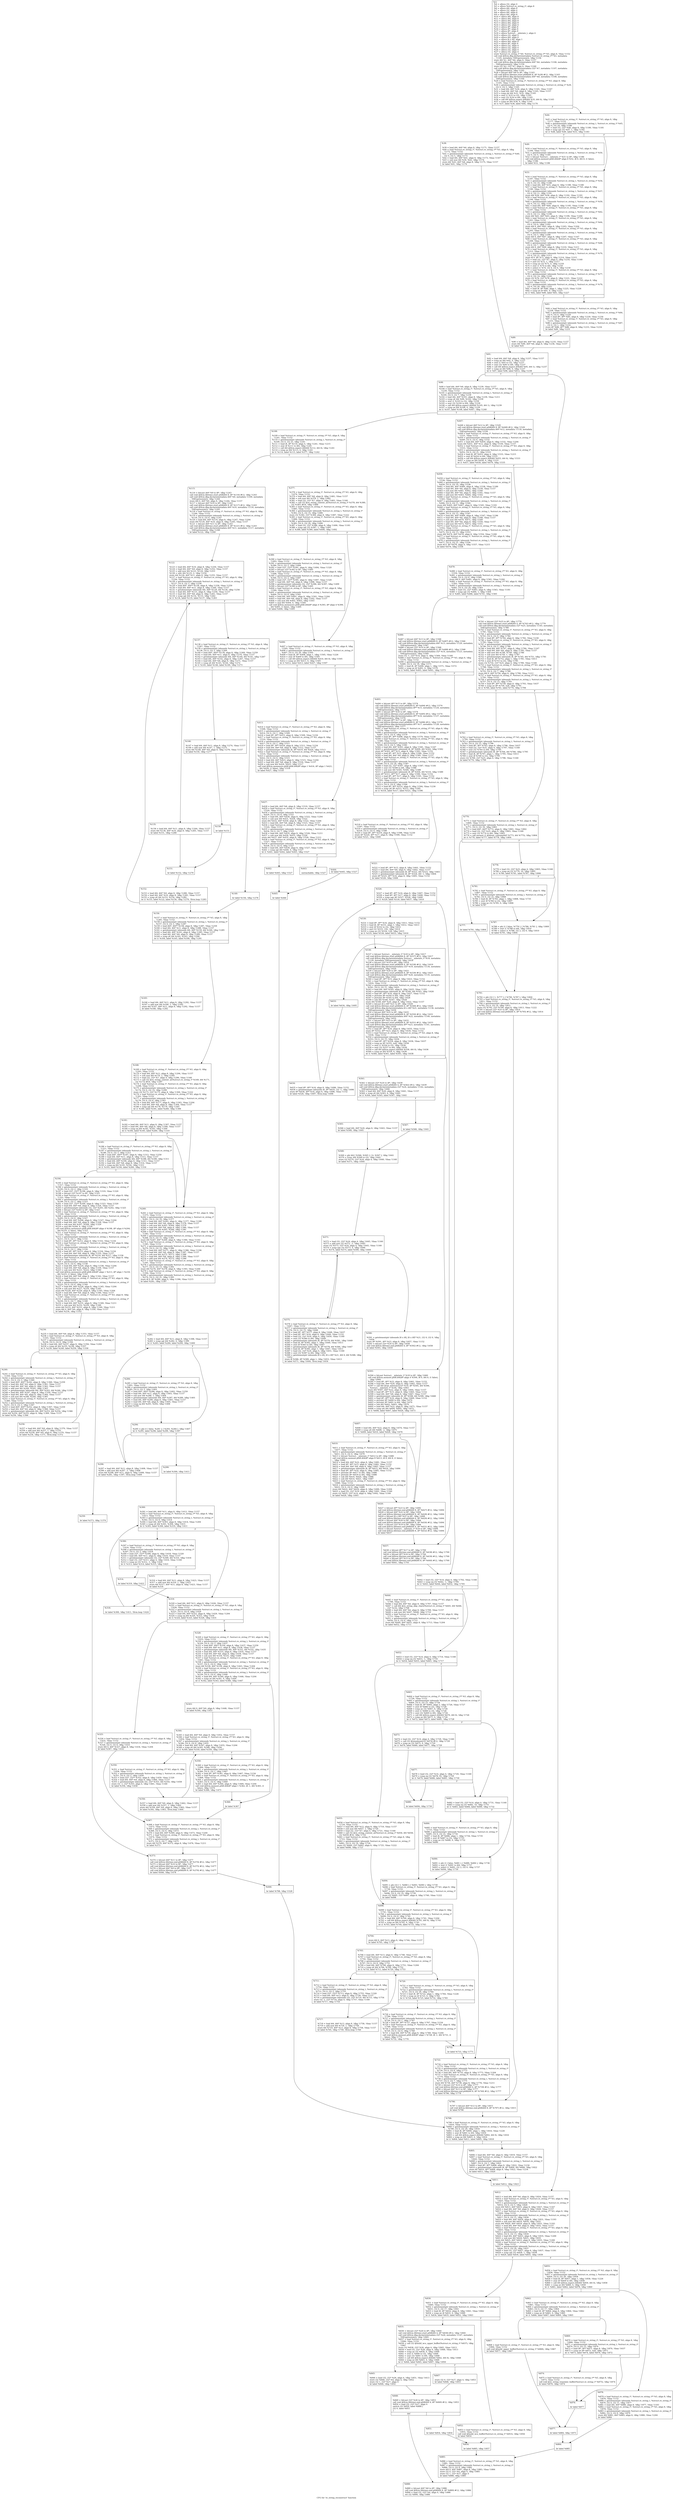 digraph "CFG for 're_string_reconstruct' function" {
	label="CFG for 're_string_reconstruct' function";

	Node0xdb6c60 [shape=record,label="{%3:\l  %4 = alloca i32, align 4\l  %5 = alloca %struct.re_string_t*, align 8\l  %6 = alloca i64, align 8\l  %7 = alloca i32, align 4\l  %8 = alloca i64, align 8\l  %9 = alloca i64, align 8\l  %10 = alloca i64, align 8\l  %11 = alloca i64, align 8\l  %12 = alloca i64, align 8\l  %13 = alloca i64, align 8\l  %14 = alloca i32, align 4\l  %15 = alloca i8*, align 8\l  %16 = alloca i8*, align 8\l  %17 = alloca i8*, align 8\l  %18 = alloca %struct.__mbstate_t, align 4\l  %19 = alloca i32, align 4\l  %20 = alloca i64, align 8\l  %21 = alloca [6 x i8], align 1\l  %22 = alloca i64, align 8\l  %23 = alloca i8*, align 8\l  %24 = alloca i32, align 4\l  %25 = alloca i32, align 4\l  %26 = alloca i32, align 4\l  %27 = alloca i32, align 4\l  store %struct.re_string_t* %0, %struct.re_string_t** %5, align 8, !tbaa !1152\l  call void @llvm.dbg.declare(metadata %struct.re_string_t** %5, metadata\l... !1105, metadata !DIExpression()), !dbg !1156\l  store i64 %1, i64* %6, align 8, !tbaa !1157\l  call void @llvm.dbg.declare(metadata i64* %6, metadata !1106, metadata\l... !DIExpression()), !dbg !1159\l  store i32 %2, i32* %7, align 4, !tbaa !1160\l  call void @llvm.dbg.declare(metadata i32* %7, metadata !1107, metadata\l... !DIExpression()), !dbg !1162\l  %28 = bitcast i64* %8 to i8*, !dbg !1163\l  call void @llvm.lifetime.start.p0i8(i64 8, i8* %28) #12, !dbg !1163\l  call void @llvm.dbg.declare(metadata i64* %8, metadata !1108, metadata\l... !DIExpression()), !dbg !1164\l  %29 = load %struct.re_string_t*, %struct.re_string_t** %5, align 8, !dbg\l... !1165, !tbaa !1152\l  %30 = getelementptr inbounds %struct.re_string_t, %struct.re_string_t* %29,\l... i32 0, i32 5, !dbg !1165\l  %31 = load i64, i64* %30, align 8, !dbg !1165, !tbaa !1167\l  %32 = load i64, i64* %6, align 8, !dbg !1165, !tbaa !1157\l  %33 = icmp sle i64 %31, %32, !dbg !1165\l  %34 = zext i1 %33 to i32, !dbg !1165\l  %35 = sext i32 %34 to i64, !dbg !1165\l  %36 = call i64 @llvm.expect.i64(i64 %35, i64 0), !dbg !1165\l  %37 = icmp ne i64 %36, 0, !dbg !1165\l  br i1 %37, label %38, label %44, !dbg !1170\l|{<s0>T|<s1>F}}"];
	Node0xdb6c60:s0 -> Node0xdb7190;
	Node0xdb6c60:s1 -> Node0xdb71e0;
	Node0xdb7190 [shape=record,label="{%38:\l\l  %39 = load i64, i64* %6, align 8, !dbg !1171, !tbaa !1157\l  %40 = load %struct.re_string_t*, %struct.re_string_t** %5, align 8, !dbg\l... !1172, !tbaa !1152\l  %41 = getelementptr inbounds %struct.re_string_t, %struct.re_string_t* %40,\l... i32 0, i32 5, !dbg !1173\l  %42 = load i64, i64* %41, align 8, !dbg !1173, !tbaa !1167\l  %43 = sub nsw i64 %39, %42, !dbg !1174\l  store i64 %43, i64* %8, align 8, !dbg !1175, !tbaa !1157\l  br label %91, !dbg !1176\l}"];
	Node0xdb7190 -> Node0xdb7370;
	Node0xdb71e0 [shape=record,label="{%44:\l\l  %45 = load %struct.re_string_t*, %struct.re_string_t** %5, align 8, !dbg\l... !1177, !tbaa !1152\l  %46 = getelementptr inbounds %struct.re_string_t, %struct.re_string_t* %45,\l... i32 0, i32 24, !dbg !1180\l  %47 = load i32, i32* %46, align 8, !dbg !1180, !tbaa !1181\l  %48 = icmp sgt i32 %47, 1, !dbg !1182\l  br i1 %48, label %49, label %53, !dbg !1183\l|{<s0>T|<s1>F}}"];
	Node0xdb71e0:s0 -> Node0xdb7230;
	Node0xdb71e0:s1 -> Node0xdb7280;
	Node0xdb7230 [shape=record,label="{%49:\l\l  %50 = load %struct.re_string_t*, %struct.re_string_t** %5, align 8, !dbg\l... !1184, !tbaa !1152\l  %51 = getelementptr inbounds %struct.re_string_t, %struct.re_string_t* %50,\l... i32 0, i32 4, !dbg !1185\l  %52 = bitcast %struct.__mbstate_t* %51 to i8*, !dbg !1186\l  call void @llvm.memset.p0i8.i64(i8* align 8 %52, i8 0, i64 8, i1 false),\l... !dbg !1186\l  br label %53, !dbg !1186\l}"];
	Node0xdb7230 -> Node0xdb7280;
	Node0xdb7280 [shape=record,label="{%53:\l\l  %54 = load %struct.re_string_t*, %struct.re_string_t** %5, align 8, !dbg\l... !1187, !tbaa !1152\l  %55 = getelementptr inbounds %struct.re_string_t, %struct.re_string_t* %54,\l... i32 0, i32 10, !dbg !1188\l  %56 = load i64, i64* %55, align 8, !dbg !1188, !tbaa !1189\l  %57 = load %struct.re_string_t*, %struct.re_string_t** %5, align 8, !dbg\l... !1190, !tbaa !1152\l  %58 = getelementptr inbounds %struct.re_string_t, %struct.re_string_t* %57,\l... i32 0, i32 11, !dbg !1191\l  store i64 %56, i64* %58, align 8, !dbg !1192, !tbaa !1193\l  %59 = load %struct.re_string_t*, %struct.re_string_t** %5, align 8, !dbg\l... !1194, !tbaa !1152\l  %60 = getelementptr inbounds %struct.re_string_t, %struct.re_string_t* %59,\l... i32 0, i32 12, !dbg !1195\l  %61 = load i64, i64* %60, align 8, !dbg !1195, !tbaa !1196\l  %62 = load %struct.re_string_t*, %struct.re_string_t** %5, align 8, !dbg\l... !1197, !tbaa !1152\l  %63 = getelementptr inbounds %struct.re_string_t, %struct.re_string_t* %62,\l... i32 0, i32 13, !dbg !1198\l  store i64 %61, i64* %63, align 8, !dbg !1199, !tbaa !1200\l  %64 = load %struct.re_string_t*, %struct.re_string_t** %5, align 8, !dbg\l... !1201, !tbaa !1152\l  %65 = getelementptr inbounds %struct.re_string_t, %struct.re_string_t* %64,\l... i32 0, i32 6, !dbg !1202\l  store i64 0, i64* %65, align 8, !dbg !1203, !tbaa !1204\l  %66 = load %struct.re_string_t*, %struct.re_string_t** %5, align 8, !dbg\l... !1205, !tbaa !1152\l  %67 = getelementptr inbounds %struct.re_string_t, %struct.re_string_t* %66,\l... i32 0, i32 5, !dbg !1206\l  store i64 0, i64* %67, align 8, !dbg !1207, !tbaa !1167\l  %68 = load %struct.re_string_t*, %struct.re_string_t** %5, align 8, !dbg\l... !1208, !tbaa !1152\l  %69 = getelementptr inbounds %struct.re_string_t, %struct.re_string_t* %68,\l... i32 0, i32 7, !dbg !1209\l  store i64 0, i64* %69, align 8, !dbg !1210, !tbaa !1211\l  %70 = load %struct.re_string_t*, %struct.re_string_t** %5, align 8, !dbg\l... !1212, !tbaa !1152\l  %71 = getelementptr inbounds %struct.re_string_t, %struct.re_string_t* %70,\l... i32 0, i32 21, !dbg !1213\l  store i8 0, i8* %71, align 4, !dbg !1214, !tbaa !1215\l  %72 = load i32, i32* %7, align 4, !dbg !1216, !tbaa !1160\l  %73 = and i32 %72, 1, !dbg !1217\l  %74 = icmp ne i32 %73, 0, !dbg !1218\l  %75 = zext i1 %74 to i64, !dbg !1218\l  %76 = select i1 %74, i32 4, i32 6, !dbg !1218\l  %77 = load %struct.re_string_t*, %struct.re_string_t** %5, align 8, !dbg\l... !1219, !tbaa !1152\l  %78 = getelementptr inbounds %struct.re_string_t, %struct.re_string_t* %77,\l... i32 0, i32 14, !dbg !1220\l  store i32 %76, i32* %78, align 8, !dbg !1221, !tbaa !1222\l  %79 = load %struct.re_string_t*, %struct.re_string_t** %5, align 8, !dbg\l... !1223, !tbaa !1152\l  %80 = getelementptr inbounds %struct.re_string_t, %struct.re_string_t* %79,\l... i32 0, i32 20, !dbg !1225\l  %81 = load i8, i8* %80, align 1, !dbg !1225, !tbaa !1226\l  %82 = icmp ne i8 %81, 0, !dbg !1223\l  br i1 %82, label %89, label %83, !dbg !1227\l|{<s0>T|<s1>F}}"];
	Node0xdb7280:s0 -> Node0xdb7320;
	Node0xdb7280:s1 -> Node0xdb72d0;
	Node0xdb72d0 [shape=record,label="{%83:\l\l  %84 = load %struct.re_string_t*, %struct.re_string_t** %5, align 8, !dbg\l... !1228, !tbaa !1152\l  %85 = getelementptr inbounds %struct.re_string_t, %struct.re_string_t* %84,\l... i32 0, i32 0, !dbg !1229\l  %86 = load i8*, i8** %85, align 8, !dbg !1229, !tbaa !1230\l  %87 = load %struct.re_string_t*, %struct.re_string_t** %5, align 8, !dbg\l... !1231, !tbaa !1152\l  %88 = getelementptr inbounds %struct.re_string_t, %struct.re_string_t* %87,\l... i32 0, i32 1, !dbg !1232\l  store i8* %86, i8** %88, align 8, !dbg !1233, !tbaa !1234\l  br label %89, !dbg !1231\l}"];
	Node0xdb72d0 -> Node0xdb7320;
	Node0xdb7320 [shape=record,label="{%89:\l\l  %90 = load i64, i64* %6, align 8, !dbg !1235, !tbaa !1157\l  store i64 %90, i64* %8, align 8, !dbg !1236, !tbaa !1157\l  br label %91\l}"];
	Node0xdb7320 -> Node0xdb7370;
	Node0xdb7370 [shape=record,label="{%91:\l\l  %92 = load i64, i64* %8, align 8, !dbg !1237, !tbaa !1157\l  %93 = icmp ne i64 %92, 0, !dbg !1237\l  %94 = zext i1 %93 to i32, !dbg !1237\l  %95 = sext i32 %94 to i64, !dbg !1237\l  %96 = call i64 @llvm.expect.i64(i64 %95, i64 1), !dbg !1237\l  %97 = icmp ne i64 %96, 0, !dbg !1237\l  br i1 %97, label %98, label %812, !dbg !1238\l|{<s0>T|<s1>F}}"];
	Node0xdb7370:s0 -> Node0xdb73c0;
	Node0xdb7370:s1 -> Node0xdb9620;
	Node0xdb73c0 [shape=record,label="{%98:\l\l  %99 = load i64, i64* %8, align 8, !dbg !1239, !tbaa !1157\l  %100 = load %struct.re_string_t*, %struct.re_string_t** %5, align 8, !dbg\l... !1239, !tbaa !1152\l  %101 = getelementptr inbounds %struct.re_string_t, %struct.re_string_t*\l... %100, i32 0, i32 7, !dbg !1239\l  %102 = load i64, i64* %101, align 8, !dbg !1239, !tbaa !1211\l  %103 = icmp slt i64 %99, %102, !dbg !1239\l  %104 = zext i1 %103 to i32, !dbg !1239\l  %105 = sext i32 %104 to i64, !dbg !1239\l  %106 = call i64 @llvm.expect.i64(i64 %105, i64 1), !dbg !1239\l  %107 = icmp ne i64 %106, 0, !dbg !1239\l  br i1 %107, label %108, label %447, !dbg !1240\l|{<s0>T|<s1>F}}"];
	Node0xdb73c0:s0 -> Node0xdb7410;
	Node0xdb73c0:s1 -> Node0xdb8450;
	Node0xdb7410 [shape=record,label="{%108:\l\l  %109 = load %struct.re_string_t*, %struct.re_string_t** %5, align 8, !dbg\l... !1241, !tbaa !1152\l  %110 = getelementptr inbounds %struct.re_string_t, %struct.re_string_t*\l... %109, i32 0, i32 21, !dbg !1241\l  %111 = load i8, i8* %110, align 4, !dbg !1241, !tbaa !1215\l  %112 = zext i8 %111 to i64, !dbg !1241\l  %113 = call i64 @llvm.expect.i64(i64 %112, i64 0), !dbg !1241\l  %114 = icmp ne i64 %113, 0, !dbg !1241\l  br i1 %114, label %115, label %377, !dbg !1242\l|{<s0>T|<s1>F}}"];
	Node0xdb7410:s0 -> Node0xdb7460;
	Node0xdb7410:s1 -> Node0xdb8130;
	Node0xdb7460 [shape=record,label="{%115:\l\l  %116 = bitcast i64* %9 to i8*, !dbg !1243\l  call void @llvm.lifetime.start.p0i8(i64 8, i8* %116) #12, !dbg !1243\l  call void @llvm.dbg.declare(metadata i64* %9, metadata !1109, metadata\l... !DIExpression()), !dbg !1244\l  store i64 0, i64* %9, align 8, !dbg !1244, !tbaa !1157\l  %117 = bitcast i64* %10 to i8*, !dbg !1243\l  call void @llvm.lifetime.start.p0i8(i64 8, i8* %117) #12, !dbg !1243\l  call void @llvm.dbg.declare(metadata i64* %10, metadata !1116, metadata\l... !DIExpression()), !dbg !1245\l  %118 = load %struct.re_string_t*, %struct.re_string_t** %5, align 8, !dbg\l... !1246, !tbaa !1152\l  %119 = getelementptr inbounds %struct.re_string_t, %struct.re_string_t*\l... %118, i32 0, i32 6, !dbg !1247\l  %120 = load i64, i64* %119, align 8, !dbg !1247, !tbaa !1204\l  store i64 %120, i64* %10, align 8, !dbg !1245, !tbaa !1157\l  %121 = bitcast i64* %11 to i8*, !dbg !1243\l  call void @llvm.lifetime.start.p0i8(i64 8, i8* %121) #12, !dbg !1243\l  call void @llvm.dbg.declare(metadata i64* %11, metadata !1117, metadata\l... !DIExpression()), !dbg !1248\l  br label %122, !dbg !1249\l}"];
	Node0xdb7460 -> Node0xdb74b0;
	Node0xdb74b0 [shape=record,label="{%122:\l\l  %123 = load i64, i64* %10, align 8, !dbg !1250, !tbaa !1157\l  %124 = load i64, i64* %9, align 8, !dbg !1252, !tbaa !1157\l  %125 = add nsw i64 %123, %124, !dbg !1253\l  %126 = sdiv i64 %125, 2, !dbg !1254\l  store i64 %126, i64* %11, align 8, !dbg !1255, !tbaa !1157\l  %127 = load %struct.re_string_t*, %struct.re_string_t** %5, align 8, !dbg\l... !1256, !tbaa !1152\l  %128 = getelementptr inbounds %struct.re_string_t, %struct.re_string_t*\l... %127, i32 0, i32 3, !dbg !1258\l  %129 = load i64*, i64** %128, align 8, !dbg !1258, !tbaa !1259\l  %130 = load i64, i64* %11, align 8, !dbg !1260, !tbaa !1157\l  %131 = getelementptr inbounds i64, i64* %129, i64 %130, !dbg !1256\l  %132 = load i64, i64* %131, align 8, !dbg !1256, !tbaa !1157\l  %133 = load i64, i64* %8, align 8, !dbg !1261, !tbaa !1157\l  %134 = icmp sgt i64 %132, %133, !dbg !1262\l  br i1 %134, label %135, label %137, !dbg !1263\l|{<s0>T|<s1>F}}"];
	Node0xdb74b0:s0 -> Node0xdb7500;
	Node0xdb74b0:s1 -> Node0xdb7550;
	Node0xdb7500 [shape=record,label="{%135:\l\l  %136 = load i64, i64* %11, align 8, !dbg !1264, !tbaa !1157\l  store i64 %136, i64* %10, align 8, !dbg !1265, !tbaa !1157\l  br label %151, !dbg !1266\l}"];
	Node0xdb7500 -> Node0xdb7690;
	Node0xdb7550 [shape=record,label="{%137:\l\l  %138 = load %struct.re_string_t*, %struct.re_string_t** %5, align 8, !dbg\l... !1267, !tbaa !1152\l  %139 = getelementptr inbounds %struct.re_string_t, %struct.re_string_t*\l... %138, i32 0, i32 3, !dbg !1269\l  %140 = load i64*, i64** %139, align 8, !dbg !1269, !tbaa !1259\l  %141 = load i64, i64* %11, align 8, !dbg !1270, !tbaa !1157\l  %142 = getelementptr inbounds i64, i64* %140, i64 %141, !dbg !1267\l  %143 = load i64, i64* %142, align 8, !dbg !1267, !tbaa !1157\l  %144 = load i64, i64* %8, align 8, !dbg !1271, !tbaa !1157\l  %145 = icmp slt i64 %143, %144, !dbg !1272\l  br i1 %145, label %146, label %149, !dbg !1273\l|{<s0>T|<s1>F}}"];
	Node0xdb7550:s0 -> Node0xdb75a0;
	Node0xdb7550:s1 -> Node0xdb75f0;
	Node0xdb75a0 [shape=record,label="{%146:\l\l  %147 = load i64, i64* %11, align 8, !dbg !1274, !tbaa !1157\l  %148 = add nsw i64 %147, 1, !dbg !1275\l  store i64 %148, i64* %9, align 8, !dbg !1276, !tbaa !1157\l  br label %150, !dbg !1277\l}"];
	Node0xdb75a0 -> Node0xdb7640;
	Node0xdb75f0 [shape=record,label="{%149:\l\l  br label %156, !dbg !1278\l}"];
	Node0xdb75f0 -> Node0xdb7730;
	Node0xdb7640 [shape=record,label="{%150:\l\l  br label %151\l}"];
	Node0xdb7640 -> Node0xdb7690;
	Node0xdb7690 [shape=record,label="{%151:\l\l  br label %152, !dbg !1279\l}"];
	Node0xdb7690 -> Node0xdb76e0;
	Node0xdb76e0 [shape=record,label="{%152:\l\l  %153 = load i64, i64* %9, align 8, !dbg !1280, !tbaa !1157\l  %154 = load i64, i64* %10, align 8, !dbg !1281, !tbaa !1157\l  %155 = icmp slt i64 %153, %154, !dbg !1282\l  br i1 %155, label %122, label %156, !dbg !1279, !llvm.loop !1283\l|{<s0>T|<s1>F}}"];
	Node0xdb76e0:s0 -> Node0xdb74b0;
	Node0xdb76e0:s1 -> Node0xdb7730;
	Node0xdb7730 [shape=record,label="{%156:\l\l  %157 = load %struct.re_string_t*, %struct.re_string_t** %5, align 8, !dbg\l... !1285, !tbaa !1152\l  %158 = getelementptr inbounds %struct.re_string_t, %struct.re_string_t*\l... %157, i32 0, i32 3, !dbg !1287\l  %159 = load i64*, i64** %158, align 8, !dbg !1287, !tbaa !1259\l  %160 = load i64, i64* %11, align 8, !dbg !1288, !tbaa !1157\l  %161 = getelementptr inbounds i64, i64* %159, i64 %160, !dbg !1285\l  %162 = load i64, i64* %161, align 8, !dbg !1285, !tbaa !1157\l  %163 = load i64, i64* %8, align 8, !dbg !1289, !tbaa !1157\l  %164 = icmp slt i64 %162, %163, !dbg !1290\l  br i1 %164, label %165, label %168, !dbg !1291\l|{<s0>T|<s1>F}}"];
	Node0xdb7730:s0 -> Node0xdb7780;
	Node0xdb7730:s1 -> Node0xdb77d0;
	Node0xdb7780 [shape=record,label="{%165:\l\l  %166 = load i64, i64* %11, align 8, !dbg !1292, !tbaa !1157\l  %167 = add nsw i64 %166, 1, !dbg !1292\l  store i64 %167, i64* %11, align 8, !dbg !1292, !tbaa !1157\l  br label %168, !dbg !1292\l}"];
	Node0xdb7780 -> Node0xdb77d0;
	Node0xdb77d0 [shape=record,label="{%168:\l\l  %169 = load %struct.re_string_t*, %struct.re_string_t** %5, align 8, !dbg\l... !1293, !tbaa !1152\l  %170 = load i64, i64* %11, align 8, !dbg !1294, !tbaa !1157\l  %171 = sub nsw i64 %170, 1, !dbg !1295\l  %172 = load i32, i32* %7, align 4, !dbg !1296, !tbaa !1160\l  %173 = call i32 @re_string_context_at(%struct.re_string_t* %169, i64 %171,\l... i32 %172) #16, !dbg !1297\l  %174 = load %struct.re_string_t*, %struct.re_string_t** %5, align 8, !dbg\l... !1298, !tbaa !1152\l  %175 = getelementptr inbounds %struct.re_string_t, %struct.re_string_t*\l... %174, i32 0, i32 14, !dbg !1299\l  store i32 %173, i32* %175, align 8, !dbg !1300, !tbaa !1222\l  %176 = load %struct.re_string_t*, %struct.re_string_t** %5, align 8, !dbg\l... !1301, !tbaa !1152\l  %177 = getelementptr inbounds %struct.re_string_t, %struct.re_string_t*\l... %176, i32 0, i32 6, !dbg !1303\l  %178 = load i64, i64* %177, align 8, !dbg !1303, !tbaa !1204\l  %179 = load i64, i64* %8, align 8, !dbg !1304, !tbaa !1157\l  %180 = icmp sgt i64 %178, %179, !dbg !1305\l  br i1 %180, label %181, label %260, !dbg !1306\l|{<s0>T|<s1>F}}"];
	Node0xdb77d0:s0 -> Node0xdb7820;
	Node0xdb77d0:s1 -> Node0xdb7a50;
	Node0xdb7820 [shape=record,label="{%181:\l\l  %182 = load i64, i64* %11, align 8, !dbg !1307, !tbaa !1157\l  %183 = load i64, i64* %8, align 8, !dbg !1308, !tbaa !1157\l  %184 = icmp eq i64 %182, %183, !dbg !1309\l  br i1 %184, label %185, label %260, !dbg !1310\l|{<s0>T|<s1>F}}"];
	Node0xdb7820:s0 -> Node0xdb7870;
	Node0xdb7820:s1 -> Node0xdb7a50;
	Node0xdb7870 [shape=record,label="{%185:\l\l  %186 = load %struct.re_string_t*, %struct.re_string_t** %5, align 8, !dbg\l... !1311, !tbaa !1152\l  %187 = getelementptr inbounds %struct.re_string_t, %struct.re_string_t*\l... %186, i32 0, i32 3, !dbg !1312\l  %188 = load i64*, i64** %187, align 8, !dbg !1312, !tbaa !1259\l  %189 = load i64, i64* %11, align 8, !dbg !1313, !tbaa !1157\l  %190 = getelementptr inbounds i64, i64* %188, i64 %189, !dbg !1311\l  %191 = load i64, i64* %190, align 8, !dbg !1311, !tbaa !1157\l  %192 = load i64, i64* %8, align 8, !dbg !1314, !tbaa !1157\l  %193 = icmp eq i64 %191, %192, !dbg !1315\l  br i1 %193, label %194, label %260, !dbg !1316\l|{<s0>T|<s1>F}}"];
	Node0xdb7870:s0 -> Node0xdb78c0;
	Node0xdb7870:s1 -> Node0xdb7a50;
	Node0xdb78c0 [shape=record,label="{%194:\l\l  %195 = load %struct.re_string_t*, %struct.re_string_t** %5, align 8, !dbg\l... !1317, !tbaa !1152\l  %196 = getelementptr inbounds %struct.re_string_t, %struct.re_string_t*\l... %195, i32 0, i32 2, !dbg !1319\l  %197 = load i32*, i32** %196, align 8, !dbg !1319, !tbaa !1320\l  %198 = bitcast i32* %197 to i8*, !dbg !1321\l  %199 = load %struct.re_string_t*, %struct.re_string_t** %5, align 8, !dbg\l... !1322, !tbaa !1152\l  %200 = getelementptr inbounds %struct.re_string_t, %struct.re_string_t*\l... %199, i32 0, i32 2, !dbg !1323\l  %201 = load i32*, i32** %200, align 8, !dbg !1323, !tbaa !1320\l  %202 = load i64, i64* %8, align 8, !dbg !1324, !tbaa !1157\l  %203 = getelementptr inbounds i32, i32* %201, i64 %202, !dbg !1325\l  %204 = bitcast i32* %203 to i8*, !dbg !1321\l  %205 = load %struct.re_string_t*, %struct.re_string_t** %5, align 8, !dbg\l... !1326, !tbaa !1152\l  %206 = getelementptr inbounds %struct.re_string_t, %struct.re_string_t*\l... %205, i32 0, i32 6, !dbg !1327\l  %207 = load i64, i64* %206, align 8, !dbg !1327, !tbaa !1204\l  %208 = load i64, i64* %8, align 8, !dbg !1328, !tbaa !1157\l  %209 = sub nsw i64 %207, %208, !dbg !1329\l  %210 = mul i64 %209, 4, !dbg !1330\l  call void @llvm.memmove.p0i8.p0i8.i64(i8* align 4 %198, i8* align 4 %204,\l... i64 %210, i1 false), !dbg !1321\l  %211 = load %struct.re_string_t*, %struct.re_string_t** %5, align 8, !dbg\l... !1331, !tbaa !1152\l  %212 = getelementptr inbounds %struct.re_string_t, %struct.re_string_t*\l... %211, i32 0, i32 1, !dbg !1332\l  %213 = load i8*, i8** %212, align 8, !dbg !1332, !tbaa !1234\l  %214 = load %struct.re_string_t*, %struct.re_string_t** %5, align 8, !dbg\l... !1333, !tbaa !1152\l  %215 = getelementptr inbounds %struct.re_string_t, %struct.re_string_t*\l... %214, i32 0, i32 1, !dbg !1334\l  %216 = load i8*, i8** %215, align 8, !dbg !1334, !tbaa !1234\l  %217 = load i64, i64* %8, align 8, !dbg !1335, !tbaa !1157\l  %218 = getelementptr inbounds i8, i8* %216, i64 %217, !dbg !1336\l  %219 = load %struct.re_string_t*, %struct.re_string_t** %5, align 8, !dbg\l... !1337, !tbaa !1152\l  %220 = getelementptr inbounds %struct.re_string_t, %struct.re_string_t*\l... %219, i32 0, i32 6, !dbg !1338\l  %221 = load i64, i64* %220, align 8, !dbg !1338, !tbaa !1204\l  %222 = load i64, i64* %8, align 8, !dbg !1339, !tbaa !1157\l  %223 = sub nsw i64 %221, %222, !dbg !1340\l  call void @llvm.memmove.p0i8.p0i8.i64(i8* align 1 %213, i8* align 1 %218,\l... i64 %223, i1 false), !dbg !1341\l  %224 = load i64, i64* %8, align 8, !dbg !1342, !tbaa !1157\l  %225 = load %struct.re_string_t*, %struct.re_string_t** %5, align 8, !dbg\l... !1343, !tbaa !1152\l  %226 = getelementptr inbounds %struct.re_string_t, %struct.re_string_t*\l... %225, i32 0, i32 6, !dbg !1344\l  %227 = load i64, i64* %226, align 8, !dbg !1345, !tbaa !1204\l  %228 = sub nsw i64 %227, %224, !dbg !1345\l  store i64 %228, i64* %226, align 8, !dbg !1345, !tbaa !1204\l  %229 = load i64, i64* %8, align 8, !dbg !1346, !tbaa !1157\l  %230 = load %struct.re_string_t*, %struct.re_string_t** %5, align 8, !dbg\l... !1347, !tbaa !1152\l  %231 = getelementptr inbounds %struct.re_string_t, %struct.re_string_t*\l... %230, i32 0, i32 7, !dbg !1348\l  %232 = load i64, i64* %231, align 8, !dbg !1349, !tbaa !1211\l  %233 = sub nsw i64 %232, %229, !dbg !1349\l  store i64 %233, i64* %231, align 8, !dbg !1349, !tbaa !1211\l  store i64 0, i64* %9, align 8, !dbg !1350, !tbaa !1157\l  br label %234, !dbg !1352\l}"];
	Node0xdb78c0 -> Node0xdb7910;
	Node0xdb7910 [shape=record,label="{%234:\l\l  %235 = load i64, i64* %9, align 8, !dbg !1353, !tbaa !1157\l  %236 = load %struct.re_string_t*, %struct.re_string_t** %5, align 8, !dbg\l... !1355, !tbaa !1152\l  %237 = getelementptr inbounds %struct.re_string_t, %struct.re_string_t*\l... %236, i32 0, i32 6, !dbg !1356\l  %238 = load i64, i64* %237, align 8, !dbg !1356, !tbaa !1204\l  %239 = icmp slt i64 %235, %238, !dbg !1357\l  br i1 %239, label %240, label %259, !dbg !1358\l|{<s0>T|<s1>F}}"];
	Node0xdb7910:s0 -> Node0xdb7960;
	Node0xdb7910:s1 -> Node0xdb7a00;
	Node0xdb7960 [shape=record,label="{%240:\l\l  %241 = load %struct.re_string_t*, %struct.re_string_t** %5, align 8, !dbg\l... !1359, !tbaa !1152\l  %242 = getelementptr inbounds %struct.re_string_t, %struct.re_string_t*\l... %241, i32 0, i32 3, !dbg !1360\l  %243 = load i64*, i64** %242, align 8, !dbg !1360, !tbaa !1259\l  %244 = load i64, i64* %9, align 8, !dbg !1361, !tbaa !1157\l  %245 = load i64, i64* %8, align 8, !dbg !1362, !tbaa !1157\l  %246 = add nsw i64 %244, %245, !dbg !1363\l  %247 = getelementptr inbounds i64, i64* %243, i64 %246, !dbg !1359\l  %248 = load i64, i64* %247, align 8, !dbg !1359, !tbaa !1157\l  %249 = load i64, i64* %8, align 8, !dbg !1364, !tbaa !1157\l  %250 = sub nsw i64 %248, %249, !dbg !1365\l  %251 = load %struct.re_string_t*, %struct.re_string_t** %5, align 8, !dbg\l... !1366, !tbaa !1152\l  %252 = getelementptr inbounds %struct.re_string_t, %struct.re_string_t*\l... %251, i32 0, i32 3, !dbg !1367\l  %253 = load i64*, i64** %252, align 8, !dbg !1367, !tbaa !1259\l  %254 = load i64, i64* %9, align 8, !dbg !1368, !tbaa !1157\l  %255 = getelementptr inbounds i64, i64* %253, i64 %254, !dbg !1366\l  store i64 %250, i64* %255, align 8, !dbg !1369, !tbaa !1157\l  br label %256, !dbg !1366\l}"];
	Node0xdb7960 -> Node0xdb79b0;
	Node0xdb79b0 [shape=record,label="{%256:\l\l  %257 = load i64, i64* %9, align 8, !dbg !1370, !tbaa !1157\l  %258 = add nsw i64 %257, 1, !dbg !1370\l  store i64 %258, i64* %9, align 8, !dbg !1370, !tbaa !1157\l  br label %234, !dbg !1371, !llvm.loop !1372\l}"];
	Node0xdb79b0 -> Node0xdb7910;
	Node0xdb7a00 [shape=record,label="{%259:\l\l  br label %373, !dbg !1374\l}"];
	Node0xdb7a00 -> Node0xdb80e0;
	Node0xdb7a50 [shape=record,label="{%260:\l\l  %261 = load %struct.re_string_t*, %struct.re_string_t** %5, align 8, !dbg\l... !1375, !tbaa !1152\l  %262 = getelementptr inbounds %struct.re_string_t, %struct.re_string_t*\l... %261, i32 0, i32 10, !dbg !1377\l  %263 = load i64, i64* %262, align 8, !dbg !1377, !tbaa !1189\l  %264 = load i64, i64* %6, align 8, !dbg !1378, !tbaa !1157\l  %265 = sub nsw i64 %263, %264, !dbg !1379\l  %266 = load i64, i64* %8, align 8, !dbg !1380, !tbaa !1157\l  %267 = add nsw i64 %265, %266, !dbg !1381\l  %268 = load %struct.re_string_t*, %struct.re_string_t** %5, align 8, !dbg\l... !1382, !tbaa !1152\l  %269 = getelementptr inbounds %struct.re_string_t, %struct.re_string_t*\l... %268, i32 0, i32 11, !dbg !1383\l  store i64 %267, i64* %269, align 8, !dbg !1384, !tbaa !1193\l  %270 = load %struct.re_string_t*, %struct.re_string_t** %5, align 8, !dbg\l... !1385, !tbaa !1152\l  %271 = getelementptr inbounds %struct.re_string_t, %struct.re_string_t*\l... %270, i32 0, i32 12, !dbg !1386\l  %272 = load i64, i64* %271, align 8, !dbg !1386, !tbaa !1196\l  %273 = load i64, i64* %6, align 8, !dbg !1387, !tbaa !1157\l  %274 = sub nsw i64 %272, %273, !dbg !1388\l  %275 = load i64, i64* %8, align 8, !dbg !1389, !tbaa !1157\l  %276 = add nsw i64 %274, %275, !dbg !1390\l  %277 = load %struct.re_string_t*, %struct.re_string_t** %5, align 8, !dbg\l... !1391, !tbaa !1152\l  %278 = getelementptr inbounds %struct.re_string_t, %struct.re_string_t*\l... %277, i32 0, i32 13, !dbg !1392\l  store i64 %276, i64* %278, align 8, !dbg !1393, !tbaa !1200\l  %279 = load %struct.re_string_t*, %struct.re_string_t** %5, align 8, !dbg\l... !1394, !tbaa !1152\l  %280 = getelementptr inbounds %struct.re_string_t, %struct.re_string_t*\l... %279, i32 0, i32 21, !dbg !1395\l  store i8 0, i8* %280, align 4, !dbg !1396, !tbaa !1215\l  br label %281, !dbg !1397\l}"];
	Node0xdb7a50 -> Node0xdb7aa0;
	Node0xdb7aa0 [shape=record,label="{%281:\l\l  %282 = load i64, i64* %11, align 8, !dbg !1398, !tbaa !1157\l  %283 = icmp sgt i64 %282, 0, !dbg !1399\l  br i1 %283, label %284, label %294, !dbg !1400\l|{<s0>T|<s1>F}}"];
	Node0xdb7aa0:s0 -> Node0xdb7af0;
	Node0xdb7aa0:s1 -> Node0xdb7b40;
	Node0xdb7af0 [shape=record,label="{%284:\l\l  %285 = load %struct.re_string_t*, %struct.re_string_t** %5, align 8, !dbg\l... !1401, !tbaa !1152\l  %286 = getelementptr inbounds %struct.re_string_t, %struct.re_string_t*\l... %285, i32 0, i32 3, !dbg !1402\l  %287 = load i64*, i64** %286, align 8, !dbg !1402, !tbaa !1259\l  %288 = load i64, i64* %11, align 8, !dbg !1403, !tbaa !1157\l  %289 = sub nsw i64 %288, 1, !dbg !1404\l  %290 = getelementptr inbounds i64, i64* %287, i64 %289, !dbg !1401\l  %291 = load i64, i64* %290, align 8, !dbg !1401, !tbaa !1157\l  %292 = load i64, i64* %8, align 8, !dbg !1405, !tbaa !1157\l  %293 = icmp eq i64 %291, %292, !dbg !1406\l  br label %294\l}"];
	Node0xdb7af0 -> Node0xdb7b40;
	Node0xdb7b40 [shape=record,label="{%294:\l\l  %295 = phi i1 [ false, %281 ], [ %293, %284 ], !dbg !1407\l  br i1 %295, label %296, label %299, !dbg !1397\l|{<s0>T|<s1>F}}"];
	Node0xdb7b40:s0 -> Node0xdb7b90;
	Node0xdb7b40:s1 -> Node0xdb7be0;
	Node0xdb7b90 [shape=record,label="{%296:\l\l  %297 = load i64, i64* %11, align 8, !dbg !1408, !tbaa !1157\l  %298 = add nsw i64 %297, -1, !dbg !1408\l  store i64 %298, i64* %11, align 8, !dbg !1408, !tbaa !1157\l  br label %281, !dbg !1397, !llvm.loop !1409\l}"];
	Node0xdb7b90 -> Node0xdb7aa0;
	Node0xdb7be0 [shape=record,label="{%299:\l\l  br label %300, !dbg !1411\l}"];
	Node0xdb7be0 -> Node0xdb7c30;
	Node0xdb7c30 [shape=record,label="{%300:\l\l  %301 = load i64, i64* %11, align 8, !dbg !1412, !tbaa !1157\l  %302 = load %struct.re_string_t*, %struct.re_string_t** %5, align 8, !dbg\l... !1413, !tbaa !1152\l  %303 = getelementptr inbounds %struct.re_string_t, %struct.re_string_t*\l... %302, i32 0, i32 6, !dbg !1414\l  %304 = load i64, i64* %303, align 8, !dbg !1414, !tbaa !1204\l  %305 = icmp slt i64 %301, %304, !dbg !1415\l  br i1 %305, label %306, label %319, !dbg !1411\l|{<s0>T|<s1>F}}"];
	Node0xdb7c30:s0 -> Node0xdb7c80;
	Node0xdb7c30:s1 -> Node0xdb7dc0;
	Node0xdb7c80 [shape=record,label="{%306:\l\l  %307 = load %struct.re_string_t*, %struct.re_string_t** %5, align 8, !dbg\l... !1416, !tbaa !1152\l  %308 = getelementptr inbounds %struct.re_string_t, %struct.re_string_t*\l... %307, i32 0, i32 2, !dbg !1418\l  %309 = load i32*, i32** %308, align 8, !dbg !1418, !tbaa !1320\l  %310 = load i64, i64* %11, align 8, !dbg !1419, !tbaa !1157\l  %311 = getelementptr inbounds i32, i32* %309, i64 %310, !dbg !1416\l  %312 = load i32, i32* %311, align 4, !dbg !1416, !tbaa !1160\l  %313 = icmp ne i32 %312, -1, !dbg !1420\l  br i1 %313, label %314, label %315, !dbg !1421\l|{<s0>T|<s1>F}}"];
	Node0xdb7c80:s0 -> Node0xdb7cd0;
	Node0xdb7c80:s1 -> Node0xdb7d20;
	Node0xdb7cd0 [shape=record,label="{%314:\l\l  br label %319, !dbg !1422\l}"];
	Node0xdb7cd0 -> Node0xdb7dc0;
	Node0xdb7d20 [shape=record,label="{%315:\l\l  %316 = load i64, i64* %11, align 8, !dbg !1423, !tbaa !1157\l  %317 = add nsw i64 %316, 1, !dbg !1423\l  store i64 %317, i64* %11, align 8, !dbg !1423, !tbaa !1157\l  br label %318\l}"];
	Node0xdb7d20 -> Node0xdb7d70;
	Node0xdb7d70 [shape=record,label="{%318:\l\l  br label %300, !dbg !1411, !llvm.loop !1424\l}"];
	Node0xdb7d70 -> Node0xdb7c30;
	Node0xdb7dc0 [shape=record,label="{%319:\l\l  %320 = load i64, i64* %11, align 8, !dbg !1426, !tbaa !1157\l  %321 = load %struct.re_string_t*, %struct.re_string_t** %5, align 8, !dbg\l... !1428, !tbaa !1152\l  %322 = getelementptr inbounds %struct.re_string_t, %struct.re_string_t*\l... %321, i32 0, i32 6, !dbg !1429\l  %323 = load i64, i64* %322, align 8, !dbg !1429, !tbaa !1204\l  %324 = icmp eq i64 %320, %323, !dbg !1430\l  br i1 %324, label %325, label %328, !dbg !1431\l|{<s0>T|<s1>F}}"];
	Node0xdb7dc0:s0 -> Node0xdb7e10;
	Node0xdb7dc0:s1 -> Node0xdb7e60;
	Node0xdb7e10 [shape=record,label="{%325:\l\l  %326 = load %struct.re_string_t*, %struct.re_string_t** %5, align 8, !dbg\l... !1432, !tbaa !1152\l  %327 = getelementptr inbounds %struct.re_string_t, %struct.re_string_t*\l... %326, i32 0, i32 6, !dbg !1433\l  store i64 0, i64* %327, align 8, !dbg !1434, !tbaa !1204\l  br label %367, !dbg !1432\l}"];
	Node0xdb7e10 -> Node0xdb8090;
	Node0xdb7e60 [shape=record,label="{%328:\l\l  %329 = load %struct.re_string_t*, %struct.re_string_t** %5, align 8, !dbg\l... !1435, !tbaa !1152\l  %330 = getelementptr inbounds %struct.re_string_t, %struct.re_string_t*\l... %329, i32 0, i32 3, !dbg !1437\l  %331 = load i64*, i64** %330, align 8, !dbg !1437, !tbaa !1259\l  %332 = load i64, i64* %11, align 8, !dbg !1438, !tbaa !1157\l  %333 = getelementptr inbounds i64, i64* %331, i64 %332, !dbg !1435\l  %334 = load i64, i64* %333, align 8, !dbg !1435, !tbaa !1157\l  %335 = load i64, i64* %8, align 8, !dbg !1439, !tbaa !1157\l  %336 = sub nsw i64 %334, %335, !dbg !1440\l  %337 = load %struct.re_string_t*, %struct.re_string_t** %5, align 8, !dbg\l... !1441, !tbaa !1152\l  %338 = getelementptr inbounds %struct.re_string_t, %struct.re_string_t*\l... %337, i32 0, i32 6, !dbg !1442\l  store i64 %336, i64* %338, align 8, !dbg !1443, !tbaa !1204\l  %339 = load %struct.re_string_t*, %struct.re_string_t** %5, align 8, !dbg\l... !1444, !tbaa !1152\l  %340 = getelementptr inbounds %struct.re_string_t, %struct.re_string_t*\l... %339, i32 0, i32 6, !dbg !1446\l  %341 = load i64, i64* %340, align 8, !dbg !1446, !tbaa !1204\l  %342 = icmp ne i64 %341, 0, !dbg !1444\l  br i1 %342, label %343, label %366, !dbg !1447\l|{<s0>T|<s1>F}}"];
	Node0xdb7e60:s0 -> Node0xdb7eb0;
	Node0xdb7e60:s1 -> Node0xdb8040;
	Node0xdb7eb0 [shape=record,label="{%343:\l\l  store i64 0, i64* %9, align 8, !dbg !1448, !tbaa !1157\l  br label %344, !dbg !1451\l}"];
	Node0xdb7eb0 -> Node0xdb7f00;
	Node0xdb7f00 [shape=record,label="{%344:\l\l  %345 = load i64, i64* %9, align 8, !dbg !1452, !tbaa !1157\l  %346 = load %struct.re_string_t*, %struct.re_string_t** %5, align 8, !dbg\l... !1454, !tbaa !1152\l  %347 = getelementptr inbounds %struct.re_string_t, %struct.re_string_t*\l... %346, i32 0, i32 6, !dbg !1455\l  %348 = load i64, i64* %347, align 8, !dbg !1455, !tbaa !1204\l  %349 = icmp slt i64 %345, %348, !dbg !1456\l  br i1 %349, label %350, label %359, !dbg !1457\l|{<s0>T|<s1>F}}"];
	Node0xdb7f00:s0 -> Node0xdb7f50;
	Node0xdb7f00:s1 -> Node0xdb7ff0;
	Node0xdb7f50 [shape=record,label="{%350:\l\l  %351 = load %struct.re_string_t*, %struct.re_string_t** %5, align 8, !dbg\l... !1458, !tbaa !1152\l  %352 = getelementptr inbounds %struct.re_string_t, %struct.re_string_t*\l... %351, i32 0, i32 2, !dbg !1459\l  %353 = load i32*, i32** %352, align 8, !dbg !1459, !tbaa !1320\l  %354 = load i64, i64* %9, align 8, !dbg !1460, !tbaa !1157\l  %355 = getelementptr inbounds i32, i32* %353, i64 %354, !dbg !1458\l  store i32 -1, i32* %355, align 4, !dbg !1461, !tbaa !1160\l  br label %356, !dbg !1458\l}"];
	Node0xdb7f50 -> Node0xdb7fa0;
	Node0xdb7fa0 [shape=record,label="{%356:\l\l  %357 = load i64, i64* %9, align 8, !dbg !1462, !tbaa !1157\l  %358 = add nsw i64 %357, 1, !dbg !1462\l  store i64 %358, i64* %9, align 8, !dbg !1462, !tbaa !1157\l  br label %344, !dbg !1463, !llvm.loop !1464\l}"];
	Node0xdb7fa0 -> Node0xdb7f00;
	Node0xdb7ff0 [shape=record,label="{%359:\l\l  %360 = load %struct.re_string_t*, %struct.re_string_t** %5, align 8, !dbg\l... !1466, !tbaa !1152\l  %361 = getelementptr inbounds %struct.re_string_t, %struct.re_string_t*\l... %360, i32 0, i32 1, !dbg !1467\l  %362 = load i8*, i8** %361, align 8, !dbg !1467, !tbaa !1234\l  %363 = load %struct.re_string_t*, %struct.re_string_t** %5, align 8, !dbg\l... !1468, !tbaa !1152\l  %364 = getelementptr inbounds %struct.re_string_t, %struct.re_string_t*\l... %363, i32 0, i32 6, !dbg !1469\l  %365 = load i64, i64* %364, align 8, !dbg !1469, !tbaa !1204\l  call void @llvm.memset.p0i8.i64(i8* align 1 %362, i8 -1, i64 %365, i1\l... false), !dbg !1470\l  br label %366, !dbg !1471\l}"];
	Node0xdb7ff0 -> Node0xdb8040;
	Node0xdb8040 [shape=record,label="{%366:\l\l  br label %367\l}"];
	Node0xdb8040 -> Node0xdb8090;
	Node0xdb8090 [shape=record,label="{%367:\l\l  %368 = load %struct.re_string_t*, %struct.re_string_t** %5, align 8, !dbg\l... !1472, !tbaa !1152\l  %369 = getelementptr inbounds %struct.re_string_t, %struct.re_string_t*\l... %368, i32 0, i32 6, !dbg !1473\l  %370 = load i64, i64* %369, align 8, !dbg !1473, !tbaa !1204\l  %371 = load %struct.re_string_t*, %struct.re_string_t** %5, align 8, !dbg\l... !1474, !tbaa !1152\l  %372 = getelementptr inbounds %struct.re_string_t, %struct.re_string_t*\l... %371, i32 0, i32 7, !dbg !1475\l  store i64 %370, i64* %372, align 8, !dbg !1476, !tbaa !1211\l  br label %373\l}"];
	Node0xdb8090 -> Node0xdb80e0;
	Node0xdb80e0 [shape=record,label="{%373:\l\l  %374 = bitcast i64* %11 to i8*, !dbg !1477\l  call void @llvm.lifetime.end.p0i8(i64 8, i8* %374) #12, !dbg !1477\l  %375 = bitcast i64* %10 to i8*, !dbg !1477\l  call void @llvm.lifetime.end.p0i8(i64 8, i8* %375) #12, !dbg !1477\l  %376 = bitcast i64* %9 to i8*, !dbg !1477\l  call void @llvm.lifetime.end.p0i8(i64 8, i8* %376) #12, !dbg !1477\l  br label %446, !dbg !1478\l}"];
	Node0xdb80e0 -> Node0xdb8400;
	Node0xdb8130 [shape=record,label="{%377:\l\l  %378 = load %struct.re_string_t*, %struct.re_string_t** %5, align 8, !dbg\l... !1479, !tbaa !1152\l  %379 = load i64, i64* %8, align 8, !dbg !1481, !tbaa !1157\l  %380 = sub nsw i64 %379, 1, !dbg !1482\l  %381 = load i32, i32* %7, align 4, !dbg !1483, !tbaa !1160\l  %382 = call i32 @re_string_context_at(%struct.re_string_t* %378, i64 %380,\l... i32 %381) #16, !dbg !1484\l  %383 = load %struct.re_string_t*, %struct.re_string_t** %5, align 8, !dbg\l... !1485, !tbaa !1152\l  %384 = getelementptr inbounds %struct.re_string_t, %struct.re_string_t*\l... %383, i32 0, i32 14, !dbg !1486\l  store i32 %382, i32* %384, align 8, !dbg !1487, !tbaa !1222\l  %385 = load %struct.re_string_t*, %struct.re_string_t** %5, align 8, !dbg\l... !1488, !tbaa !1152\l  %386 = getelementptr inbounds %struct.re_string_t, %struct.re_string_t*\l... %385, i32 0, i32 24, !dbg !1490\l  %387 = load i32, i32* %386, align 8, !dbg !1490, !tbaa !1181\l  %388 = icmp sgt i32 %387, 1, !dbg !1491\l  br i1 %388, label %389, label %406, !dbg !1492\l|{<s0>T|<s1>F}}"];
	Node0xdb8130:s0 -> Node0xdb8180;
	Node0xdb8130:s1 -> Node0xdb81d0;
	Node0xdb8180 [shape=record,label="{%389:\l\l  %390 = load %struct.re_string_t*, %struct.re_string_t** %5, align 8, !dbg\l... !1493, !tbaa !1152\l  %391 = getelementptr inbounds %struct.re_string_t, %struct.re_string_t*\l... %390, i32 0, i32 2, !dbg !1494\l  %392 = load i32*, i32** %391, align 8, !dbg !1494, !tbaa !1320\l  %393 = bitcast i32* %392 to i8*, !dbg !1495\l  %394 = load %struct.re_string_t*, %struct.re_string_t** %5, align 8, !dbg\l... !1496, !tbaa !1152\l  %395 = getelementptr inbounds %struct.re_string_t, %struct.re_string_t*\l... %394, i32 0, i32 2, !dbg !1497\l  %396 = load i32*, i32** %395, align 8, !dbg !1497, !tbaa !1320\l  %397 = load i64, i64* %8, align 8, !dbg !1498, !tbaa !1157\l  %398 = getelementptr inbounds i32, i32* %396, i64 %397, !dbg !1499\l  %399 = bitcast i32* %398 to i8*, !dbg !1495\l  %400 = load %struct.re_string_t*, %struct.re_string_t** %5, align 8, !dbg\l... !1500, !tbaa !1152\l  %401 = getelementptr inbounds %struct.re_string_t, %struct.re_string_t*\l... %400, i32 0, i32 6, !dbg !1501\l  %402 = load i64, i64* %401, align 8, !dbg !1501, !tbaa !1204\l  %403 = load i64, i64* %8, align 8, !dbg !1502, !tbaa !1157\l  %404 = sub nsw i64 %402, %403, !dbg !1503\l  %405 = mul i64 %404, 4, !dbg !1504\l  call void @llvm.memmove.p0i8.p0i8.i64(i8* align 4 %393, i8* align 4 %399,\l... i64 %405, i1 false), !dbg !1495\l  br label %406, !dbg !1495\l}"];
	Node0xdb8180 -> Node0xdb81d0;
	Node0xdb81d0 [shape=record,label="{%406:\l\l  %407 = load %struct.re_string_t*, %struct.re_string_t** %5, align 8, !dbg\l... !1505, !tbaa !1152\l  %408 = getelementptr inbounds %struct.re_string_t, %struct.re_string_t*\l... %407, i32 0, i32 20, !dbg !1505\l  %409 = load i8, i8* %408, align 1, !dbg !1505, !tbaa !1226\l  %410 = zext i8 %409 to i64, !dbg !1505\l  %411 = call i64 @llvm.expect.i64(i64 %410, i64 0), !dbg !1505\l  %412 = icmp ne i64 %411, 0, !dbg !1505\l  br i1 %412, label %413, label %427, !dbg !1507\l|{<s0>T|<s1>F}}"];
	Node0xdb81d0:s0 -> Node0xdb8220;
	Node0xdb81d0:s1 -> Node0xdb8270;
	Node0xdb8220 [shape=record,label="{%413:\l\l  %414 = load %struct.re_string_t*, %struct.re_string_t** %5, align 8, !dbg\l... !1508, !tbaa !1152\l  %415 = getelementptr inbounds %struct.re_string_t, %struct.re_string_t*\l... %414, i32 0, i32 1, !dbg !1509\l  %416 = load i8*, i8** %415, align 8, !dbg !1509, !tbaa !1234\l  %417 = load %struct.re_string_t*, %struct.re_string_t** %5, align 8, !dbg\l... !1510, !tbaa !1152\l  %418 = getelementptr inbounds %struct.re_string_t, %struct.re_string_t*\l... %417, i32 0, i32 1, !dbg !1511\l  %419 = load i8*, i8** %418, align 8, !dbg !1511, !tbaa !1234\l  %420 = load i64, i64* %8, align 8, !dbg !1512, !tbaa !1157\l  %421 = getelementptr inbounds i8, i8* %419, i64 %420, !dbg !1513\l  %422 = load %struct.re_string_t*, %struct.re_string_t** %5, align 8, !dbg\l... !1514, !tbaa !1152\l  %423 = getelementptr inbounds %struct.re_string_t, %struct.re_string_t*\l... %422, i32 0, i32 6, !dbg !1515\l  %424 = load i64, i64* %423, align 8, !dbg !1515, !tbaa !1204\l  %425 = load i64, i64* %8, align 8, !dbg !1516, !tbaa !1157\l  %426 = sub nsw i64 %424, %425, !dbg !1517\l  call void @llvm.memmove.p0i8.p0i8.i64(i8* align 1 %416, i8* align 1 %421,\l... i64 %426, i1 false), !dbg !1518\l  br label %427, !dbg !1518\l}"];
	Node0xdb8220 -> Node0xdb8270;
	Node0xdb8270 [shape=record,label="{%427:\l\l  %428 = load i64, i64* %8, align 8, !dbg !1519, !tbaa !1157\l  %429 = load %struct.re_string_t*, %struct.re_string_t** %5, align 8, !dbg\l... !1520, !tbaa !1152\l  %430 = getelementptr inbounds %struct.re_string_t, %struct.re_string_t*\l... %429, i32 0, i32 6, !dbg !1521\l  %431 = load i64, i64* %430, align 8, !dbg !1522, !tbaa !1204\l  %432 = sub nsw i64 %431, %428, !dbg !1522\l  store i64 %432, i64* %430, align 8, !dbg !1522, !tbaa !1204\l  %433 = load i64, i64* %8, align 8, !dbg !1523, !tbaa !1157\l  %434 = load %struct.re_string_t*, %struct.re_string_t** %5, align 8, !dbg\l... !1524, !tbaa !1152\l  %435 = getelementptr inbounds %struct.re_string_t, %struct.re_string_t*\l... %434, i32 0, i32 7, !dbg !1525\l  %436 = load i64, i64* %435, align 8, !dbg !1526, !tbaa !1211\l  %437 = sub nsw i64 %436, %433, !dbg !1526\l  store i64 %437, i64* %435, align 8, !dbg !1526, !tbaa !1211\l  %438 = load %struct.re_string_t*, %struct.re_string_t** %5, align 8, !dbg\l... !1527, !tbaa !1152\l  %439 = getelementptr inbounds %struct.re_string_t, %struct.re_string_t*\l... %438, i32 0, i32 6, !dbg !1527\l  %440 = load i64, i64* %439, align 8, !dbg !1527, !tbaa !1204\l  %441 = icmp sgt i64 %440, 0, !dbg !1527\l  br i1 %441, label %442, label %443, !dbg !1527\l|{<s0>T|<s1>F}}"];
	Node0xdb8270:s0 -> Node0xdb82c0;
	Node0xdb8270:s1 -> Node0xdb8310;
	Node0xdb82c0 [shape=record,label="{%442:\l\l  br label %445, !dbg !1527\l}"];
	Node0xdb82c0 -> Node0xdb83b0;
	Node0xdb8310 [shape=record,label="{%443:\l\l  unreachable, !dbg !1527\l}"];
	Node0xdb8360 [shape=record,label="{%444:                                                  \l  br label %445, !dbg !1527\l}"];
	Node0xdb8360 -> Node0xdb83b0;
	Node0xdb83b0 [shape=record,label="{%445:\l\l  br label %446\l}"];
	Node0xdb83b0 -> Node0xdb8400;
	Node0xdb8400 [shape=record,label="{%446:\l\l  br label %798, !dbg !1528\l}"];
	Node0xdb8400 -> Node0xdb9530;
	Node0xdb8450 [shape=record,label="{%447:\l\l  %448 = bitcast i64* %12 to i8*, !dbg !1529\l  call void @llvm.lifetime.start.p0i8(i64 8, i8* %448) #12, !dbg !1529\l  call void @llvm.dbg.declare(metadata i64* %12, metadata !1118, metadata\l... !DIExpression()), !dbg !1530\l  %449 = load %struct.re_string_t*, %struct.re_string_t** %5, align 8, !dbg\l... !1531, !tbaa !1152\l  %450 = getelementptr inbounds %struct.re_string_t, %struct.re_string_t*\l... %449, i32 0, i32 6, !dbg !1532\l  %451 = load i64, i64* %450, align 8, !dbg !1532, !tbaa !1204\l  store i64 %451, i64* %12, align 8, !dbg !1530, !tbaa !1157\l  %452 = load %struct.re_string_t*, %struct.re_string_t** %5, align 8, !dbg\l... !1533, !tbaa !1152\l  %453 = getelementptr inbounds %struct.re_string_t, %struct.re_string_t*\l... %452, i32 0, i32 21, !dbg !1533\l  %454 = load i8, i8* %453, align 4, !dbg !1533, !tbaa !1215\l  %455 = zext i8 %454 to i64, !dbg !1533\l  %456 = call i64 @llvm.expect.i64(i64 %455, i64 0), !dbg !1533\l  %457 = icmp ne i64 %456, 0, !dbg !1533\l  br i1 %457, label %458, label %479, !dbg !1535\l|{<s0>T|<s1>F}}"];
	Node0xdb8450:s0 -> Node0xdb84a0;
	Node0xdb8450:s1 -> Node0xdb84f0;
	Node0xdb84a0 [shape=record,label="{%458:\l\l  %459 = load %struct.re_string_t*, %struct.re_string_t** %5, align 8, !dbg\l... !1536, !tbaa !1152\l  %460 = getelementptr inbounds %struct.re_string_t, %struct.re_string_t*\l... %459, i32 0, i32 10, !dbg !1538\l  %461 = load i64, i64* %460, align 8, !dbg !1538, !tbaa !1189\l  %462 = load i64, i64* %6, align 8, !dbg !1539, !tbaa !1157\l  %463 = sub nsw i64 %461, %462, !dbg !1540\l  %464 = load i64, i64* %8, align 8, !dbg !1541, !tbaa !1157\l  %465 = add nsw i64 %463, %464, !dbg !1542\l  %466 = load %struct.re_string_t*, %struct.re_string_t** %5, align 8, !dbg\l... !1543, !tbaa !1152\l  %467 = getelementptr inbounds %struct.re_string_t, %struct.re_string_t*\l... %466, i32 0, i32 11, !dbg !1544\l  store i64 %465, i64* %467, align 8, !dbg !1545, !tbaa !1193\l  %468 = load %struct.re_string_t*, %struct.re_string_t** %5, align 8, !dbg\l... !1546, !tbaa !1152\l  %469 = getelementptr inbounds %struct.re_string_t, %struct.re_string_t*\l... %468, i32 0, i32 12, !dbg !1547\l  %470 = load i64, i64* %469, align 8, !dbg !1547, !tbaa !1196\l  %471 = load i64, i64* %6, align 8, !dbg !1548, !tbaa !1157\l  %472 = sub nsw i64 %470, %471, !dbg !1549\l  %473 = load i64, i64* %8, align 8, !dbg !1550, !tbaa !1157\l  %474 = add nsw i64 %472, %473, !dbg !1551\l  %475 = load %struct.re_string_t*, %struct.re_string_t** %5, align 8, !dbg\l... !1552, !tbaa !1152\l  %476 = getelementptr inbounds %struct.re_string_t, %struct.re_string_t*\l... %475, i32 0, i32 13, !dbg !1553\l  store i64 %474, i64* %476, align 8, !dbg !1554, !tbaa !1200\l  %477 = load %struct.re_string_t*, %struct.re_string_t** %5, align 8, !dbg\l... !1555, !tbaa !1152\l  %478 = getelementptr inbounds %struct.re_string_t, %struct.re_string_t*\l... %477, i32 0, i32 21, !dbg !1556\l  store i8 0, i8* %478, align 4, !dbg !1557, !tbaa !1215\l  br label %479, !dbg !1558\l}"];
	Node0xdb84a0 -> Node0xdb84f0;
	Node0xdb84f0 [shape=record,label="{%479:\l\l  %480 = load %struct.re_string_t*, %struct.re_string_t** %5, align 8, !dbg\l... !1559, !tbaa !1152\l  %481 = getelementptr inbounds %struct.re_string_t, %struct.re_string_t*\l... %480, i32 0, i32 6, !dbg !1560\l  store i64 0, i64* %481, align 8, !dbg !1561, !tbaa !1204\l  %482 = load %struct.re_string_t*, %struct.re_string_t** %5, align 8, !dbg\l... !1562, !tbaa !1152\l  %483 = getelementptr inbounds %struct.re_string_t, %struct.re_string_t*\l... %482, i32 0, i32 24, !dbg !1563\l  %484 = load i32, i32* %483, align 8, !dbg !1563, !tbaa !1181\l  %485 = icmp sgt i32 %484, 1, !dbg !1564\l  br i1 %485, label %486, label %741, !dbg !1565\l|{<s0>T|<s1>F}}"];
	Node0xdb84f0:s0 -> Node0xdb8540;
	Node0xdb84f0:s1 -> Node0xdb9260;
	Node0xdb8540 [shape=record,label="{%486:\l\l  %487 = bitcast i64* %13 to i8*, !dbg !1566\l  call void @llvm.lifetime.start.p0i8(i64 8, i8* %487) #12, !dbg !1566\l  call void @llvm.dbg.declare(metadata i64* %13, metadata !1120, metadata\l... !DIExpression()), !dbg !1567\l  %488 = bitcast i32* %14 to i8*, !dbg !1568\l  call void @llvm.lifetime.start.p0i8(i64 4, i8* %488) #12, !dbg !1568\l  call void @llvm.dbg.declare(metadata i32* %14, metadata !1123, metadata\l... !DIExpression()), !dbg !1569\l  store i32 -1, i32* %14, align 4, !dbg !1569, !tbaa !1160\l  %489 = load %struct.re_string_t*, %struct.re_string_t** %5, align 8, !dbg\l... !1570, !tbaa !1152\l  %490 = getelementptr inbounds %struct.re_string_t, %struct.re_string_t*\l... %489, i32 0, i32 18, !dbg !1571\l  %491 = load i8, i8* %490, align 1, !dbg !1571, !tbaa !1572\l  %492 = icmp ne i8 %491, 0, !dbg !1570\l  br i1 %492, label %493, label %641, !dbg !1573\l|{<s0>T|<s1>F}}"];
	Node0xdb8540:s0 -> Node0xdb8590;
	Node0xdb8540:s1 -> Node0xdb8bd0;
	Node0xdb8590 [shape=record,label="{%493:\l\l  %494 = bitcast i8** %15 to i8*, !dbg !1574\l  call void @llvm.lifetime.start.p0i8(i64 8, i8* %494) #12, !dbg !1574\l  call void @llvm.dbg.declare(metadata i8** %15, metadata !1124, metadata\l... !DIExpression()), !dbg !1575\l  %495 = bitcast i8** %16 to i8*, !dbg !1574\l  call void @llvm.lifetime.start.p0i8(i64 8, i8* %495) #12, !dbg !1574\l  call void @llvm.dbg.declare(metadata i8** %16, metadata !1127, metadata\l... !DIExpression()), !dbg !1576\l  %496 = bitcast i8** %17 to i8*, !dbg !1574\l  call void @llvm.lifetime.start.p0i8(i64 8, i8* %496) #12, !dbg !1574\l  call void @llvm.dbg.declare(metadata i8** %17, metadata !1128, metadata\l... !DIExpression()), !dbg !1577\l  %497 = load %struct.re_string_t*, %struct.re_string_t** %5, align 8, !dbg\l... !1578, !tbaa !1152\l  %498 = getelementptr inbounds %struct.re_string_t, %struct.re_string_t*\l... %497, i32 0, i32 0, !dbg !1579\l  %499 = load i8*, i8** %498, align 8, !dbg !1579, !tbaa !1230\l  %500 = load %struct.re_string_t*, %struct.re_string_t** %5, align 8, !dbg\l... !1580, !tbaa !1152\l  %501 = getelementptr inbounds %struct.re_string_t, %struct.re_string_t*\l... %500, i32 0, i32 5, !dbg !1581\l  %502 = load i64, i64* %501, align 8, !dbg !1581, !tbaa !1167\l  %503 = getelementptr inbounds i8, i8* %499, i64 %502, !dbg !1582\l  store i8* %503, i8** %15, align 8, !dbg !1583, !tbaa !1152\l  %504 = load i8*, i8** %15, align 8, !dbg !1584, !tbaa !1152\l  %505 = load i64, i64* %8, align 8, !dbg !1585, !tbaa !1157\l  %506 = load %struct.re_string_t*, %struct.re_string_t** %5, align 8, !dbg\l... !1586, !tbaa !1152\l  %507 = getelementptr inbounds %struct.re_string_t, %struct.re_string_t*\l... %506, i32 0, i32 24, !dbg !1587\l  %508 = load i32, i32* %507, align 8, !dbg !1587, !tbaa !1181\l  %509 = sext i32 %508 to i64, !dbg !1586\l  %510 = sub nsw i64 %505, %509, !dbg !1588\l  %511 = getelementptr inbounds i8, i8* %504, i64 %510, !dbg !1589\l  store i8* %511, i8** %17, align 8, !dbg !1590, !tbaa !1152\l  %512 = load i8*, i8** %17, align 8, !dbg !1591, !tbaa !1152\l  %513 = load %struct.re_string_t*, %struct.re_string_t** %5, align 8, !dbg\l... !1593, !tbaa !1152\l  %514 = getelementptr inbounds %struct.re_string_t, %struct.re_string_t*\l... %513, i32 0, i32 0, !dbg !1594\l  %515 = load i8*, i8** %514, align 8, !dbg !1594, !tbaa !1230\l  %516 = icmp ult i8* %512, %515, !dbg !1595\l  br i1 %516, label %517, label %521, !dbg !1596\l|{<s0>T|<s1>F}}"];
	Node0xdb8590:s0 -> Node0xdb85e0;
	Node0xdb8590:s1 -> Node0xdb8630;
	Node0xdb85e0 [shape=record,label="{%517:\l\l  %518 = load %struct.re_string_t*, %struct.re_string_t** %5, align 8, !dbg\l... !1597, !tbaa !1152\l  %519 = getelementptr inbounds %struct.re_string_t, %struct.re_string_t*\l... %518, i32 0, i32 0, !dbg !1598\l  %520 = load i8*, i8** %519, align 8, !dbg !1598, !tbaa !1230\l  store i8* %520, i8** %17, align 8, !dbg !1599, !tbaa !1152\l  br label %521, !dbg !1600\l}"];
	Node0xdb85e0 -> Node0xdb8630;
	Node0xdb8630 [shape=record,label="{%521:\l\l  %522 = load i8*, i8** %15, align 8, !dbg !1601, !tbaa !1152\l  %523 = load i64, i64* %8, align 8, !dbg !1602, !tbaa !1157\l  %524 = getelementptr inbounds i8, i8* %522, i64 %523, !dbg !1603\l  %525 = getelementptr inbounds i8, i8* %524, i64 -1, !dbg !1604\l  store i8* %525, i8** %16, align 8, !dbg !1605, !tbaa !1152\l  br label %526, !dbg !1606\l}"];
	Node0xdb8630 -> Node0xdb8680;
	Node0xdb8680 [shape=record,label="{%526:\l\l  %527 = load i8*, i8** %16, align 8, !dbg !1607, !tbaa !1152\l  %528 = load i8*, i8** %17, align 8, !dbg !1608, !tbaa !1152\l  %529 = icmp uge i8* %527, %528, !dbg !1609\l  br i1 %529, label %530, label %637, !dbg !1610\l|{<s0>T|<s1>F}}"];
	Node0xdb8680:s0 -> Node0xdb86d0;
	Node0xdb8680:s1 -> Node0xdb8b80;
	Node0xdb86d0 [shape=record,label="{%530:\l\l  %531 = load i8*, i8** %16, align 8, !dbg !1611, !tbaa !1152\l  %532 = load i8, i8* %531, align 1, !dbg !1612, !tbaa !1613\l  %533 = zext i8 %532 to i32, !dbg !1612\l  %534 = and i32 %533, 192, !dbg !1614\l  %535 = icmp ne i32 %534, 128, !dbg !1615\l  br i1 %535, label %536, label %633, !dbg !1616\l|{<s0>T|<s1>F}}"];
	Node0xdb86d0:s0 -> Node0xdb8720;
	Node0xdb86d0:s1 -> Node0xdb8ae0;
	Node0xdb8720 [shape=record,label="{%536:\l\l  %537 = bitcast %struct.__mbstate_t* %18 to i8*, !dbg !1617\l  call void @llvm.lifetime.start.p0i8(i64 8, i8* %537) #12, !dbg !1617\l  call void @llvm.dbg.declare(metadata %struct.__mbstate_t* %18, metadata\l... !1129, metadata !DIExpression()), !dbg !1618\l  %538 = bitcast i32* %19 to i8*, !dbg !1619\l  call void @llvm.lifetime.start.p0i8(i64 4, i8* %538) #12, !dbg !1619\l  call void @llvm.dbg.declare(metadata i32* %19, metadata !1134, metadata\l... !DIExpression()), !dbg !1620\l  %539 = bitcast i64* %20 to i8*, !dbg !1621\l  call void @llvm.lifetime.start.p0i8(i64 8, i8* %539) #12, !dbg !1621\l  call void @llvm.dbg.declare(metadata i64* %20, metadata !1135, metadata\l... !DIExpression()), !dbg !1622\l  %540 = load i8*, i8** %15, align 8, !dbg !1623, !tbaa !1152\l  %541 = load %struct.re_string_t*, %struct.re_string_t** %5, align 8, !dbg\l... !1624, !tbaa !1152\l  %542 = getelementptr inbounds %struct.re_string_t, %struct.re_string_t*\l... %541, i32 0, i32 11, !dbg !1625\l  %543 = load i64, i64* %542, align 8, !dbg !1625, !tbaa !1193\l  %544 = getelementptr inbounds i8, i8* %540, i64 %543, !dbg !1626\l  %545 = load i8*, i8** %16, align 8, !dbg !1627, !tbaa !1152\l  %546 = ptrtoint i8* %544 to i64, !dbg !1628\l  %547 = ptrtoint i8* %545 to i64, !dbg !1628\l  %548 = sub i64 %546, %547, !dbg !1628\l  store i64 %548, i64* %20, align 8, !dbg !1622, !tbaa !1157\l  %549 = bitcast [6 x i8]* %21 to i8*, !dbg !1629\l  call void @llvm.lifetime.start.p0i8(i64 6, i8* %549) #12, !dbg !1629\l  call void @llvm.dbg.declare(metadata [6 x i8]* %21, metadata !1136, metadata\l... !DIExpression()), !dbg !1630\l  %550 = bitcast i64* %22 to i8*, !dbg !1631\l  call void @llvm.lifetime.start.p0i8(i64 8, i8* %550) #12, !dbg !1631\l  call void @llvm.dbg.declare(metadata i64* %22, metadata !1140, metadata\l... !DIExpression()), !dbg !1632\l  %551 = bitcast i8** %23 to i8*, !dbg !1633\l  call void @llvm.lifetime.start.p0i8(i64 8, i8* %551) #12, !dbg !1633\l  call void @llvm.dbg.declare(metadata i8** %23, metadata !1141, metadata\l... !DIExpression()), !dbg !1634\l  %552 = load i8*, i8** %16, align 8, !dbg !1635, !tbaa !1152\l  store i8* %552, i8** %23, align 8, !dbg !1634, !tbaa !1152\l  %553 = load %struct.re_string_t*, %struct.re_string_t** %5, align 8, !dbg\l... !1636, !tbaa !1152\l  %554 = getelementptr inbounds %struct.re_string_t, %struct.re_string_t*\l... %553, i32 0, i32 15, !dbg !1636\l  %555 = load i8*, i8** %554, align 8, !dbg !1636, !tbaa !1637\l  %556 = icmp ne i8* %555, null, !dbg !1636\l  %557 = zext i1 %556 to i32, !dbg !1636\l  %558 = sext i32 %557 to i64, !dbg !1636\l  %559 = call i64 @llvm.expect.i64(i64 %558, i64 0), !dbg !1636\l  %560 = icmp ne i64 %559, 0, !dbg !1636\l  br i1 %560, label %561, label %593, !dbg !1638\l|{<s0>T|<s1>F}}"];
	Node0xdb8720:s0 -> Node0xdb8770;
	Node0xdb8720:s1 -> Node0xdb89a0;
	Node0xdb8770 [shape=record,label="{%561:\l\l  %562 = bitcast i32* %24 to i8*, !dbg !1639\l  call void @llvm.lifetime.start.p0i8(i64 4, i8* %562) #12, !dbg !1639\l  call void @llvm.dbg.declare(metadata i32* %24, metadata !1142, metadata\l... !DIExpression()), !dbg !1640\l  %563 = load i64, i64* %20, align 8, !dbg !1641, !tbaa !1157\l  %564 = icmp slt i64 %563, 6, !dbg !1642\l  br i1 %564, label %565, label %567, !dbg !1641\l|{<s0>T|<s1>F}}"];
	Node0xdb8770:s0 -> Node0xdb87c0;
	Node0xdb8770:s1 -> Node0xdb8810;
	Node0xdb87c0 [shape=record,label="{%565:\l\l  %566 = load i64, i64* %20, align 8, !dbg !1643, !tbaa !1157\l  br label %568, !dbg !1641\l}"];
	Node0xdb87c0 -> Node0xdb8860;
	Node0xdb8810 [shape=record,label="{%567:\l\l  br label %568, !dbg !1641\l}"];
	Node0xdb8810 -> Node0xdb8860;
	Node0xdb8860 [shape=record,label="{%568:\l\l  %569 = phi i64 [ %566, %565 ], [ 6, %567 ], !dbg !1641\l  %570 = trunc i64 %569 to i32, !dbg !1641\l  store i32 %570, i32* %24, align 4, !dbg !1640, !tbaa !1160\l  br label %571, !dbg !1644\l}"];
	Node0xdb8860 -> Node0xdb88b0;
	Node0xdb88b0 [shape=record,label="{%571:\l\l  %572 = load i32, i32* %24, align 4, !dbg !1645, !tbaa !1160\l  %573 = add nsw i32 %572, -1, !dbg !1645\l  store i32 %573, i32* %24, align 4, !dbg !1645, !tbaa !1160\l  %574 = icmp sge i32 %573, 0, !dbg !1646\l  br i1 %574, label %575, label %590, !dbg !1644\l|{<s0>T|<s1>F}}"];
	Node0xdb88b0:s0 -> Node0xdb8900;
	Node0xdb88b0:s1 -> Node0xdb8950;
	Node0xdb8900 [shape=record,label="{%575:\l\l  %576 = load %struct.re_string_t*, %struct.re_string_t** %5, align 8, !dbg\l... !1647, !tbaa !1152\l  %577 = getelementptr inbounds %struct.re_string_t, %struct.re_string_t*\l... %576, i32 0, i32 15, !dbg !1648\l  %578 = load i8*, i8** %577, align 8, !dbg !1648, !tbaa !1637\l  %579 = load i8*, i8** %16, align 8, !dbg !1649, !tbaa !1152\l  %580 = load i32, i32* %24, align 4, !dbg !1650, !tbaa !1160\l  %581 = sext i32 %580 to i64, !dbg !1649\l  %582 = getelementptr inbounds i8, i8* %579, i64 %581, !dbg !1649\l  %583 = load i8, i8* %582, align 1, !dbg !1649, !tbaa !1613\l  %584 = zext i8 %583 to i64, !dbg !1647\l  %585 = getelementptr inbounds i8, i8* %578, i64 %584, !dbg !1647\l  %586 = load i8, i8* %585, align 1, !dbg !1647, !tbaa !1613\l  %587 = load i32, i32* %24, align 4, !dbg !1651, !tbaa !1160\l  %588 = sext i32 %587 to i64, !dbg !1652\l  %589 = getelementptr inbounds [6 x i8], [6 x i8]* %21, i64 0, i64 %588, !dbg\l... !1652\l  store i8 %586, i8* %589, align 1, !dbg !1653, !tbaa !1613\l  br label %571, !dbg !1644, !llvm.loop !1654\l}"];
	Node0xdb8900 -> Node0xdb88b0;
	Node0xdb8950 [shape=record,label="{%590:\l\l  %591 = getelementptr inbounds [6 x i8], [6 x i8]* %21, i32 0, i32 0, !dbg\l... !1656\l  store i8* %591, i8** %23, align 8, !dbg !1657, !tbaa !1152\l  %592 = bitcast i32* %24 to i8*, !dbg !1658\l  call void @llvm.lifetime.end.p0i8(i64 4, i8* %592) #12, !dbg !1658\l  br label %593, !dbg !1659\l}"];
	Node0xdb8950 -> Node0xdb89a0;
	Node0xdb89a0 [shape=record,label="{%593:\l\l  %594 = bitcast %struct.__mbstate_t* %18 to i8*, !dbg !1660\l  call void @llvm.memset.p0i8.i64(i8* align 4 %594, i8 0, i64 8, i1 false),\l... !dbg !1660\l  %595 = load i8*, i8** %23, align 8, !dbg !1661, !tbaa !1152\l  %596 = load i64, i64* %20, align 8, !dbg !1662, !tbaa !1157\l  %597 = call i64 @rpl_mbrtowc(i32* %19, i8* %595, i64 %596,\l... %struct.__mbstate_t* %18), !dbg !1663\l  store i64 %597, i64* %22, align 8, !dbg !1664, !tbaa !1157\l  %598 = load i8*, i8** %15, align 8, !dbg !1665, !tbaa !1152\l  %599 = load i64, i64* %8, align 8, !dbg !1667, !tbaa !1157\l  %600 = getelementptr inbounds i8, i8* %598, i64 %599, !dbg !1668\l  %601 = load i8*, i8** %16, align 8, !dbg !1669, !tbaa !1152\l  %602 = ptrtoint i8* %600 to i64, !dbg !1670\l  %603 = ptrtoint i8* %601 to i64, !dbg !1670\l  %604 = sub i64 %602, %603, !dbg !1670\l  %605 = load i64, i64* %22, align 8, !dbg !1671, !tbaa !1157\l  %606 = icmp ule i64 %604, %605, !dbg !1672\l  br i1 %606, label %607, label %626, !dbg !1673\l|{<s0>T|<s1>F}}"];
	Node0xdb89a0:s0 -> Node0xdb89f0;
	Node0xdb89a0:s1 -> Node0xdb8a90;
	Node0xdb89f0 [shape=record,label="{%607:\l\l  %608 = load i64, i64* %22, align 8, !dbg !1674, !tbaa !1157\l  %609 = icmp ult i64 %608, -2, !dbg !1675\l  br i1 %609, label %610, label %626, !dbg !1676\l|{<s0>T|<s1>F}}"];
	Node0xdb89f0:s0 -> Node0xdb8a40;
	Node0xdb89f0:s1 -> Node0xdb8a90;
	Node0xdb8a40 [shape=record,label="{%610:\l\l  %611 = load %struct.re_string_t*, %struct.re_string_t** %5, align 8, !dbg\l... !1677, !tbaa !1152\l  %612 = getelementptr inbounds %struct.re_string_t, %struct.re_string_t*\l... %611, i32 0, i32 4, !dbg !1679\l  %613 = bitcast %struct.__mbstate_t* %612 to i8*, !dbg !1680\l  call void @llvm.memset.p0i8.i64(i8* align 8 %613, i8 0, i64 8, i1 false),\l... !dbg !1680\l  %614 = load i64, i64* %22, align 8, !dbg !1681, !tbaa !1157\l  %615 = load i8*, i8** %15, align 8, !dbg !1682, !tbaa !1152\l  %616 = load i64, i64* %8, align 8, !dbg !1683, !tbaa !1157\l  %617 = getelementptr inbounds i8, i8* %615, i64 %616, !dbg !1684\l  %618 = load i8*, i8** %16, align 8, !dbg !1685, !tbaa !1152\l  %619 = ptrtoint i8* %617 to i64, !dbg !1686\l  %620 = ptrtoint i8* %618 to i64, !dbg !1686\l  %621 = sub i64 %619, %620, !dbg !1686\l  %622 = sub i64 %614, %621, !dbg !1687\l  %623 = load %struct.re_string_t*, %struct.re_string_t** %5, align 8, !dbg\l... !1688, !tbaa !1152\l  %624 = getelementptr inbounds %struct.re_string_t, %struct.re_string_t*\l... %623, i32 0, i32 6, !dbg !1689\l  store i64 %622, i64* %624, align 8, !dbg !1690, !tbaa !1204\l  %625 = load i32, i32* %19, align 4, !dbg !1691, !tbaa !1160\l  store i32 %625, i32* %14, align 4, !dbg !1692, !tbaa !1160\l  br label %626, !dbg !1693\l}"];
	Node0xdb8a40 -> Node0xdb8a90;
	Node0xdb8a90 [shape=record,label="{%626:\l\l  %627 = bitcast i8** %23 to i8*, !dbg !1694\l  call void @llvm.lifetime.end.p0i8(i64 8, i8* %627) #12, !dbg !1694\l  %628 = bitcast i64* %22 to i8*, !dbg !1694\l  call void @llvm.lifetime.end.p0i8(i64 8, i8* %628) #12, !dbg !1694\l  %629 = bitcast [6 x i8]* %21 to i8*, !dbg !1694\l  call void @llvm.lifetime.end.p0i8(i64 6, i8* %629) #12, !dbg !1694\l  %630 = bitcast i64* %20 to i8*, !dbg !1694\l  call void @llvm.lifetime.end.p0i8(i64 8, i8* %630) #12, !dbg !1694\l  %631 = bitcast i32* %19 to i8*, !dbg !1694\l  call void @llvm.lifetime.end.p0i8(i64 4, i8* %631) #12, !dbg !1694\l  %632 = bitcast %struct.__mbstate_t* %18 to i8*, !dbg !1694\l  call void @llvm.lifetime.end.p0i8(i64 8, i8* %632) #12, !dbg !1694\l  br label %637\l}"];
	Node0xdb8a90 -> Node0xdb8b80;
	Node0xdb8ae0 [shape=record,label="{%633:\l\l  br label %634, !dbg !1695\l}"];
	Node0xdb8ae0 -> Node0xdb8b30;
	Node0xdb8b30 [shape=record,label="{%634:\l\l  %635 = load i8*, i8** %16, align 8, !dbg !1696, !tbaa !1152\l  %636 = getelementptr inbounds i8, i8* %635, i32 -1, !dbg !1696\l  store i8* %636, i8** %16, align 8, !dbg !1696, !tbaa !1152\l  br label %526, !dbg !1697, !llvm.loop !1698\l}"];
	Node0xdb8b30 -> Node0xdb8680;
	Node0xdb8b80 [shape=record,label="{%637:\l\l  %638 = bitcast i8** %17 to i8*, !dbg !1700\l  call void @llvm.lifetime.end.p0i8(i64 8, i8* %638) #12, !dbg !1700\l  %639 = bitcast i8** %16 to i8*, !dbg !1700\l  call void @llvm.lifetime.end.p0i8(i64 8, i8* %639) #12, !dbg !1700\l  %640 = bitcast i8** %15 to i8*, !dbg !1700\l  call void @llvm.lifetime.end.p0i8(i64 8, i8* %640) #12, !dbg !1700\l  br label %641, !dbg !1701\l}"];
	Node0xdb8b80 -> Node0xdb8bd0;
	Node0xdb8bd0 [shape=record,label="{%641:\l\l  %642 = load i32, i32* %14, align 4, !dbg !1702, !tbaa !1160\l  %643 = icmp eq i32 %642, -1, !dbg !1704\l  br i1 %643, label %644, label %652, !dbg !1705\l|{<s0>T|<s1>F}}"];
	Node0xdb8bd0:s0 -> Node0xdb8c20;
	Node0xdb8bd0:s1 -> Node0xdb8c70;
	Node0xdb8c20 [shape=record,label="{%644:\l\l  %645 = load %struct.re_string_t*, %struct.re_string_t** %5, align 8, !dbg\l... !1706, !tbaa !1152\l  %646 = load i64, i64* %6, align 8, !dbg !1707, !tbaa !1157\l  %647 = call i64 @re_string_skip_chars(%struct.re_string_t* %645, i64 %646,\l... i32* %14), !dbg !1708\l  %648 = load i64, i64* %6, align 8, !dbg !1709, !tbaa !1157\l  %649 = sub nsw i64 %647, %648, !dbg !1710\l  %650 = load %struct.re_string_t*, %struct.re_string_t** %5, align 8, !dbg\l... !1711, !tbaa !1152\l  %651 = getelementptr inbounds %struct.re_string_t, %struct.re_string_t*\l... %650, i32 0, i32 6, !dbg !1712\l  store i64 %649, i64* %651, align 8, !dbg !1713, !tbaa !1204\l  br label %652, !dbg !1711\l}"];
	Node0xdb8c20 -> Node0xdb8c70;
	Node0xdb8c70 [shape=record,label="{%652:\l\l  %653 = load i32, i32* %14, align 4, !dbg !1714, !tbaa !1160\l  %654 = icmp eq i32 %653, -1, !dbg !1716\l  br i1 %654, label %655, label %663, !dbg !1717\l|{<s0>T|<s1>F}}"];
	Node0xdb8c70:s0 -> Node0xdb8cc0;
	Node0xdb8c70:s1 -> Node0xdb8d10;
	Node0xdb8cc0 [shape=record,label="{%655:\l\l  %656 = load %struct.re_string_t*, %struct.re_string_t** %5, align 8, !dbg\l... !1718, !tbaa !1152\l  %657 = load i64, i64* %12, align 8, !dbg !1719, !tbaa !1157\l  %658 = sub nsw i64 %657, 1, !dbg !1720\l  %659 = load i32, i32* %7, align 4, !dbg !1721, !tbaa !1160\l  %660 = call i32 @re_string_context_at(%struct.re_string_t* %656, i64 %658,\l... i32 %659) #16, !dbg !1722\l  %661 = load %struct.re_string_t*, %struct.re_string_t** %5, align 8, !dbg\l... !1723, !tbaa !1152\l  %662 = getelementptr inbounds %struct.re_string_t, %struct.re_string_t*\l... %661, i32 0, i32 14, !dbg !1724\l  store i32 %660, i32* %662, align 8, !dbg !1725, !tbaa !1222\l  br label %698, !dbg !1723\l}"];
	Node0xdb8cc0 -> Node0xdb8f90;
	Node0xdb8d10 [shape=record,label="{%663:\l\l  %664 = load %struct.re_string_t*, %struct.re_string_t** %5, align 8, !dbg\l... !1726, !tbaa !1152\l  %665 = getelementptr inbounds %struct.re_string_t, %struct.re_string_t*\l... %664, i32 0, i32 23, !dbg !1726\l  %666 = load i8, i8* %665, align 2, !dbg !1726, !tbaa !1727\l  %667 = zext i8 %666 to i32, !dbg !1726\l  %668 = icmp ne i32 %667, 0, !dbg !1726\l  %669 = zext i1 %668 to i32, !dbg !1726\l  %670 = sext i32 %669 to i64, !dbg !1726\l  %671 = call i64 @llvm.expect.i64(i64 %670, i64 0), !dbg !1726\l  %672 = icmp ne i64 %671, 0, !dbg !1726\l  br i1 %672, label %673, label %681, !dbg !1728\l|{<s0>T|<s1>F}}"];
	Node0xdb8d10:s0 -> Node0xdb8d60;
	Node0xdb8d10:s1 -> Node0xdb8e50;
	Node0xdb8d60 [shape=record,label="{%673:\l\l  %674 = load i32, i32* %14, align 4, !dbg !1729, !tbaa !1160\l  %675 = call i32 @iswalnum(i32 %674) #12, !dbg !1729\l  %676 = icmp ne i32 %675, 0, !dbg !1729\l  br i1 %676, label %680, label %677, !dbg !1729\l|{<s0>T|<s1>F}}"];
	Node0xdb8d60:s0 -> Node0xdb8e00;
	Node0xdb8d60:s1 -> Node0xdb8db0;
	Node0xdb8db0 [shape=record,label="{%677:\l\l  %678 = load i32, i32* %14, align 4, !dbg !1729, !tbaa !1160\l  %679 = icmp eq i32 %678, 95, !dbg !1729\l  br i1 %679, label %680, label %681, !dbg !1730\l|{<s0>T|<s1>F}}"];
	Node0xdb8db0:s0 -> Node0xdb8e00;
	Node0xdb8db0:s1 -> Node0xdb8e50;
	Node0xdb8e00 [shape=record,label="{%680:\l\l  br label %694, !dbg !1730\l}"];
	Node0xdb8e00 -> Node0xdb8f40;
	Node0xdb8e50 [shape=record,label="{%681:\l\l  %682 = load i32, i32* %14, align 4, !dbg !1731, !tbaa !1160\l  %683 = icmp eq i32 %682, 10, !dbg !1731\l  br i1 %683, label %684, label %690, !dbg !1732\l|{<s0>T|<s1>F}}"];
	Node0xdb8e50:s0 -> Node0xdb8ea0;
	Node0xdb8e50:s1 -> Node0xdb8ef0;
	Node0xdb8ea0 [shape=record,label="{%684:\l\l  %685 = load %struct.re_string_t*, %struct.re_string_t** %5, align 8, !dbg\l... !1733, !tbaa !1152\l  %686 = getelementptr inbounds %struct.re_string_t, %struct.re_string_t*\l... %685, i32 0, i32 22, !dbg !1734\l  %687 = load i8, i8* %686, align 1, !dbg !1734, !tbaa !1735\l  %688 = zext i8 %687 to i32, !dbg !1733\l  %689 = icmp ne i32 %688, 0, !dbg !1732\l  br label %690\l}"];
	Node0xdb8ea0 -> Node0xdb8ef0;
	Node0xdb8ef0 [shape=record,label="{%690:\l\l  %691 = phi i1 [ false, %681 ], [ %689, %684 ], !dbg !1736\l  %692 = zext i1 %691 to i64, !dbg !1737\l  %693 = select i1 %691, i32 2, i32 0, !dbg !1737\l  br label %694, !dbg !1730\l}"];
	Node0xdb8ef0 -> Node0xdb8f40;
	Node0xdb8f40 [shape=record,label="{%694:\l\l  %695 = phi i32 [ 1, %680 ], [ %693, %690 ], !dbg !1730\l  %696 = load %struct.re_string_t*, %struct.re_string_t** %5, align 8, !dbg\l... !1738, !tbaa !1152\l  %697 = getelementptr inbounds %struct.re_string_t, %struct.re_string_t*\l... %696, i32 0, i32 14, !dbg !1739\l  store i32 %695, i32* %697, align 8, !dbg !1740, !tbaa !1222\l  br label %698\l}"];
	Node0xdb8f40 -> Node0xdb8f90;
	Node0xdb8f90 [shape=record,label="{%698:\l\l  %699 = load %struct.re_string_t*, %struct.re_string_t** %5, align 8, !dbg\l... !1741, !tbaa !1152\l  %700 = getelementptr inbounds %struct.re_string_t, %struct.re_string_t*\l... %699, i32 0, i32 6, !dbg !1741\l  %701 = load i64, i64* %700, align 8, !dbg !1741, !tbaa !1204\l  %702 = call i64 @llvm.expect.i64(i64 %701, i64 0), !dbg !1741\l  %703 = icmp ne i64 %702, 0, !dbg !1741\l  br i1 %703, label %704, label %733, !dbg !1743\l|{<s0>T|<s1>F}}"];
	Node0xdb8f90:s0 -> Node0xdb8fe0;
	Node0xdb8f90:s1 -> Node0xdb9210;
	Node0xdb8fe0 [shape=record,label="{%704:\l\l  store i64 0, i64* %13, align 8, !dbg !1744, !tbaa !1157\l  br label %705, !dbg !1747\l}"];
	Node0xdb8fe0 -> Node0xdb9030;
	Node0xdb9030 [shape=record,label="{%705:\l\l  %706 = load i64, i64* %13, align 8, !dbg !1748, !tbaa !1157\l  %707 = load %struct.re_string_t*, %struct.re_string_t** %5, align 8, !dbg\l... !1750, !tbaa !1152\l  %708 = getelementptr inbounds %struct.re_string_t, %struct.re_string_t*\l... %707, i32 0, i32 6, !dbg !1751\l  %709 = load i64, i64* %708, align 8, !dbg !1751, !tbaa !1204\l  %710 = icmp slt i64 %706, %709, !dbg !1752\l  br i1 %710, label %711, label %720, !dbg !1753\l|{<s0>T|<s1>F}}"];
	Node0xdb9030:s0 -> Node0xdb9080;
	Node0xdb9030:s1 -> Node0xdb9120;
	Node0xdb9080 [shape=record,label="{%711:\l\l  %712 = load %struct.re_string_t*, %struct.re_string_t** %5, align 8, !dbg\l... !1754, !tbaa !1152\l  %713 = getelementptr inbounds %struct.re_string_t, %struct.re_string_t*\l... %712, i32 0, i32 2, !dbg !1755\l  %714 = load i32*, i32** %713, align 8, !dbg !1755, !tbaa !1320\l  %715 = load i64, i64* %13, align 8, !dbg !1756, !tbaa !1157\l  %716 = getelementptr inbounds i32, i32* %714, i64 %715, !dbg !1754\l  store i32 -1, i32* %716, align 4, !dbg !1757, !tbaa !1160\l  br label %717, !dbg !1754\l}"];
	Node0xdb9080 -> Node0xdb90d0;
	Node0xdb90d0 [shape=record,label="{%717:\l\l  %718 = load i64, i64* %13, align 8, !dbg !1758, !tbaa !1157\l  %719 = add nsw i64 %718, 1, !dbg !1758\l  store i64 %719, i64* %13, align 8, !dbg !1758, !tbaa !1157\l  br label %705, !dbg !1759, !llvm.loop !1760\l}"];
	Node0xdb90d0 -> Node0xdb9030;
	Node0xdb9120 [shape=record,label="{%720:\l\l  %721 = load %struct.re_string_t*, %struct.re_string_t** %5, align 8, !dbg\l... !1762, !tbaa !1152\l  %722 = getelementptr inbounds %struct.re_string_t, %struct.re_string_t*\l... %721, i32 0, i32 20, !dbg !1764\l  %723 = load i8, i8* %722, align 1, !dbg !1764, !tbaa !1226\l  %724 = icmp ne i8 %723, 0, !dbg !1762\l  br i1 %724, label %725, label %732, !dbg !1765\l|{<s0>T|<s1>F}}"];
	Node0xdb9120:s0 -> Node0xdb9170;
	Node0xdb9120:s1 -> Node0xdb91c0;
	Node0xdb9170 [shape=record,label="{%725:\l\l  %726 = load %struct.re_string_t*, %struct.re_string_t** %5, align 8, !dbg\l... !1766, !tbaa !1152\l  %727 = getelementptr inbounds %struct.re_string_t, %struct.re_string_t*\l... %726, i32 0, i32 1, !dbg !1767\l  %728 = load i8*, i8** %727, align 8, !dbg !1767, !tbaa !1234\l  %729 = load %struct.re_string_t*, %struct.re_string_t** %5, align 8, !dbg\l... !1768, !tbaa !1152\l  %730 = getelementptr inbounds %struct.re_string_t, %struct.re_string_t*\l... %729, i32 0, i32 6, !dbg !1769\l  %731 = load i64, i64* %730, align 8, !dbg !1769, !tbaa !1204\l  call void @llvm.memset.p0i8.i64(i8* align 1 %728, i8 -1, i64 %731, i1\l... false), !dbg !1770\l  br label %732, !dbg !1770\l}"];
	Node0xdb9170 -> Node0xdb91c0;
	Node0xdb91c0 [shape=record,label="{%732:\l\l  br label %733, !dbg !1771\l}"];
	Node0xdb91c0 -> Node0xdb9210;
	Node0xdb9210 [shape=record,label="{%733:\l\l  %734 = load %struct.re_string_t*, %struct.re_string_t** %5, align 8, !dbg\l... !1772, !tbaa !1152\l  %735 = getelementptr inbounds %struct.re_string_t, %struct.re_string_t*\l... %734, i32 0, i32 6, !dbg !1773\l  %736 = load i64, i64* %735, align 8, !dbg !1773, !tbaa !1204\l  %737 = load %struct.re_string_t*, %struct.re_string_t** %5, align 8, !dbg\l... !1774, !tbaa !1152\l  %738 = getelementptr inbounds %struct.re_string_t, %struct.re_string_t*\l... %737, i32 0, i32 7, !dbg !1775\l  store i64 %736, i64* %738, align 8, !dbg !1776, !tbaa !1211\l  %739 = bitcast i32* %14 to i8*, !dbg !1777\l  call void @llvm.lifetime.end.p0i8(i64 4, i8* %739) #12, !dbg !1777\l  %740 = bitcast i64* %13 to i8*, !dbg !1777\l  call void @llvm.lifetime.end.p0i8(i64 8, i8* %740) #12, !dbg !1777\l  br label %796, !dbg !1778\l}"];
	Node0xdb9210 -> Node0xdb94e0;
	Node0xdb9260 [shape=record,label="{%741:\l\l  %742 = bitcast i32* %25 to i8*, !dbg !1779\l  call void @llvm.lifetime.start.p0i8(i64 4, i8* %742) #12, !dbg !1779\l  call void @llvm.dbg.declare(metadata i32* %25, metadata !1145, metadata\l... !DIExpression()), !dbg !1780\l  %743 = load %struct.re_string_t*, %struct.re_string_t** %5, align 8, !dbg\l... !1781, !tbaa !1152\l  %744 = getelementptr inbounds %struct.re_string_t, %struct.re_string_t*\l... %743, i32 0, i32 0, !dbg !1782\l  %745 = load i8*, i8** %744, align 8, !dbg !1782, !tbaa !1230\l  %746 = load %struct.re_string_t*, %struct.re_string_t** %5, align 8, !dbg\l... !1783, !tbaa !1152\l  %747 = getelementptr inbounds %struct.re_string_t, %struct.re_string_t*\l... %746, i32 0, i32 5, !dbg !1784\l  %748 = load i64, i64* %747, align 8, !dbg !1784, !tbaa !1167\l  %749 = load i64, i64* %8, align 8, !dbg !1785, !tbaa !1157\l  %750 = add nsw i64 %748, %749, !dbg !1786\l  %751 = sub nsw i64 %750, 1, !dbg !1787\l  %752 = getelementptr inbounds i8, i8* %745, i64 %751, !dbg !1781\l  %753 = load i8, i8* %752, align 1, !dbg !1781, !tbaa !1613\l  %754 = zext i8 %753 to i32, !dbg !1781\l  store i32 %754, i32* %25, align 4, !dbg !1780, !tbaa !1160\l  %755 = load %struct.re_string_t*, %struct.re_string_t** %5, align 8, !dbg\l... !1788, !tbaa !1152\l  %756 = getelementptr inbounds %struct.re_string_t, %struct.re_string_t*\l... %755, i32 0, i32 7, !dbg !1789\l  store i64 0, i64* %756, align 8, !dbg !1790, !tbaa !1211\l  %757 = load %struct.re_string_t*, %struct.re_string_t** %5, align 8, !dbg\l... !1791, !tbaa !1152\l  %758 = getelementptr inbounds %struct.re_string_t, %struct.re_string_t*\l... %757, i32 0, i32 15, !dbg !1793\l  %759 = load i8*, i8** %758, align 8, !dbg !1793, !tbaa !1637\l  %760 = icmp ne i8* %759, null, !dbg !1791\l  br i1 %760, label %761, label %770, !dbg !1794\l|{<s0>T|<s1>F}}"];
	Node0xdb9260:s0 -> Node0xdb92b0;
	Node0xdb9260:s1 -> Node0xdb9300;
	Node0xdb92b0 [shape=record,label="{%761:\l\l  %762 = load %struct.re_string_t*, %struct.re_string_t** %5, align 8, !dbg\l... !1795, !tbaa !1152\l  %763 = getelementptr inbounds %struct.re_string_t, %struct.re_string_t*\l... %762, i32 0, i32 15, !dbg !1796\l  %764 = load i8*, i8** %763, align 8, !dbg !1796, !tbaa !1637\l  %765 = load i32, i32* %25, align 4, !dbg !1797, !tbaa !1160\l  %766 = sext i32 %765 to i64, !dbg !1795\l  %767 = getelementptr inbounds i8, i8* %764, i64 %766, !dbg !1795\l  %768 = load i8, i8* %767, align 1, !dbg !1795, !tbaa !1613\l  %769 = zext i8 %768 to i32, !dbg !1795\l  store i32 %769, i32* %25, align 4, !dbg !1798, !tbaa !1160\l  br label %770, !dbg !1799\l}"];
	Node0xdb92b0 -> Node0xdb9300;
	Node0xdb9300 [shape=record,label="{%770:\l\l  %771 = load %struct.re_string_t*, %struct.re_string_t** %5, align 8, !dbg\l... !1800, !tbaa !1152\l  %772 = getelementptr inbounds %struct.re_string_t, %struct.re_string_t*\l... %771, i32 0, i32 16, !dbg !1801\l  %773 = load i64*, i64** %772, align 8, !dbg !1801, !tbaa !1802\l  %774 = load i32, i32* %25, align 4, !dbg !1803, !tbaa !1160\l  %775 = sext i32 %774 to i64, !dbg !1803\l  %776 = call zeroext i1 @bitset_contain(i64* %773, i64 %775), !dbg !1804\l  br i1 %776, label %777, label %778, !dbg !1804\l|{<s0>T|<s1>F}}"];
	Node0xdb9300:s0 -> Node0xdb9350;
	Node0xdb9300:s1 -> Node0xdb93a0;
	Node0xdb9350 [shape=record,label="{%777:\l\l  br label %791, !dbg !1804\l}"];
	Node0xdb9350 -> Node0xdb9490;
	Node0xdb93a0 [shape=record,label="{%778:\l\l  %779 = load i32, i32* %25, align 4, !dbg !1805, !tbaa !1160\l  %780 = icmp eq i32 %779, 10, !dbg !1805\l  br i1 %780, label %781, label %787, !dbg !1806\l|{<s0>T|<s1>F}}"];
	Node0xdb93a0:s0 -> Node0xdb93f0;
	Node0xdb93a0:s1 -> Node0xdb9440;
	Node0xdb93f0 [shape=record,label="{%781:\l\l  %782 = load %struct.re_string_t*, %struct.re_string_t** %5, align 8, !dbg\l... !1807, !tbaa !1152\l  %783 = getelementptr inbounds %struct.re_string_t, %struct.re_string_t*\l... %782, i32 0, i32 22, !dbg !1808\l  %784 = load i8, i8* %783, align 1, !dbg !1808, !tbaa !1735\l  %785 = zext i8 %784 to i32, !dbg !1807\l  %786 = icmp ne i32 %785, 0, !dbg !1806\l  br label %787\l}"];
	Node0xdb93f0 -> Node0xdb9440;
	Node0xdb9440 [shape=record,label="{%787:\l\l  %788 = phi i1 [ false, %778 ], [ %786, %781 ], !dbg !1809\l  %789 = zext i1 %788 to i64, !dbg !1810\l  %790 = select i1 %788, i32 2, i32 0, !dbg !1810\l  br label %791, !dbg !1804\l}"];
	Node0xdb9440 -> Node0xdb9490;
	Node0xdb9490 [shape=record,label="{%791:\l\l  %792 = phi i32 [ 1, %777 ], [ %790, %787 ], !dbg !1804\l  %793 = load %struct.re_string_t*, %struct.re_string_t** %5, align 8, !dbg\l... !1811, !tbaa !1152\l  %794 = getelementptr inbounds %struct.re_string_t, %struct.re_string_t*\l... %793, i32 0, i32 14, !dbg !1812\l  store i32 %792, i32* %794, align 8, !dbg !1813, !tbaa !1222\l  %795 = bitcast i32* %25 to i8*, !dbg !1814\l  call void @llvm.lifetime.end.p0i8(i64 4, i8* %795) #12, !dbg !1814\l  br label %796\l}"];
	Node0xdb9490 -> Node0xdb94e0;
	Node0xdb94e0 [shape=record,label="{%796:\l\l  %797 = bitcast i64* %12 to i8*, !dbg !1815\l  call void @llvm.lifetime.end.p0i8(i64 8, i8* %797) #12, !dbg !1815\l  br label %798\l}"];
	Node0xdb94e0 -> Node0xdb9530;
	Node0xdb9530 [shape=record,label="{%798:\l\l  %799 = load %struct.re_string_t*, %struct.re_string_t** %5, align 8, !dbg\l... !1816, !tbaa !1152\l  %800 = getelementptr inbounds %struct.re_string_t, %struct.re_string_t*\l... %799, i32 0, i32 20, !dbg !1816\l  %801 = load i8, i8* %800, align 1, !dbg !1816, !tbaa !1226\l  %802 = zext i8 %801 to i64, !dbg !1816\l  %803 = call i64 @llvm.expect.i64(i64 %802, i64 0), !dbg !1816\l  %804 = icmp ne i64 %803, 0, !dbg !1816\l  br i1 %804, label %811, label %805, !dbg !1818\l|{<s0>T|<s1>F}}"];
	Node0xdb9530:s0 -> Node0xdb95d0;
	Node0xdb9530:s1 -> Node0xdb9580;
	Node0xdb9580 [shape=record,label="{%805:\l\l  %806 = load i64, i64* %8, align 8, !dbg !1819, !tbaa !1157\l  %807 = load %struct.re_string_t*, %struct.re_string_t** %5, align 8, !dbg\l... !1820, !tbaa !1152\l  %808 = getelementptr inbounds %struct.re_string_t, %struct.re_string_t*\l... %807, i32 0, i32 1, !dbg !1821\l  %809 = load i8*, i8** %808, align 8, !dbg !1822, !tbaa !1234\l  %810 = getelementptr inbounds i8, i8* %809, i64 %806, !dbg !1822\l  store i8* %810, i8** %808, align 8, !dbg !1822, !tbaa !1234\l  br label %811, !dbg !1820\l}"];
	Node0xdb9580 -> Node0xdb95d0;
	Node0xdb95d0 [shape=record,label="{%811:\l\l  br label %812, !dbg !1823\l}"];
	Node0xdb95d0 -> Node0xdb9620;
	Node0xdb9620 [shape=record,label="{%812:\l\l  %813 = load i64, i64* %6, align 8, !dbg !1824, !tbaa !1157\l  %814 = load %struct.re_string_t*, %struct.re_string_t** %5, align 8, !dbg\l... !1825, !tbaa !1152\l  %815 = getelementptr inbounds %struct.re_string_t, %struct.re_string_t*\l... %814, i32 0, i32 5, !dbg !1826\l  store i64 %813, i64* %815, align 8, !dbg !1827, !tbaa !1167\l  %816 = load i64, i64* %8, align 8, !dbg !1828, !tbaa !1157\l  %817 = load %struct.re_string_t*, %struct.re_string_t** %5, align 8, !dbg\l... !1829, !tbaa !1152\l  %818 = getelementptr inbounds %struct.re_string_t, %struct.re_string_t*\l... %817, i32 0, i32 11, !dbg !1830\l  %819 = load i64, i64* %818, align 8, !dbg !1831, !tbaa !1193\l  %820 = sub nsw i64 %819, %816, !dbg !1831\l  store i64 %820, i64* %818, align 8, !dbg !1831, !tbaa !1193\l  %821 = load i64, i64* %8, align 8, !dbg !1832, !tbaa !1157\l  %822 = load %struct.re_string_t*, %struct.re_string_t** %5, align 8, !dbg\l... !1833, !tbaa !1152\l  %823 = getelementptr inbounds %struct.re_string_t, %struct.re_string_t*\l... %822, i32 0, i32 13, !dbg !1834\l  %824 = load i64, i64* %823, align 8, !dbg !1835, !tbaa !1200\l  %825 = sub nsw i64 %824, %821, !dbg !1835\l  store i64 %825, i64* %823, align 8, !dbg !1835, !tbaa !1200\l  %826 = load %struct.re_string_t*, %struct.re_string_t** %5, align 8, !dbg\l... !1836, !tbaa !1152\l  %827 = getelementptr inbounds %struct.re_string_t, %struct.re_string_t*\l... %826, i32 0, i32 24, !dbg !1837\l  %828 = load i32, i32* %827, align 8, !dbg !1837, !tbaa !1181\l  %829 = icmp sgt i32 %828, 1, !dbg !1838\l  br i1 %829, label %830, label %855, !dbg !1839\l|{<s0>T|<s1>F}}"];
	Node0xdb9620:s0 -> Node0xdb9670;
	Node0xdb9620:s1 -> Node0xdb98f0;
	Node0xdb9670 [shape=record,label="{%830:\l\l  %831 = load %struct.re_string_t*, %struct.re_string_t** %5, align 8, !dbg\l... !1840, !tbaa !1152\l  %832 = getelementptr inbounds %struct.re_string_t, %struct.re_string_t*\l... %831, i32 0, i32 17, !dbg !1841\l  %833 = load i8, i8* %832, align 8, !dbg !1841, !tbaa !1842\l  %834 = icmp ne i8 %833, 0, !dbg !1840\l  br i1 %834, label %835, label %852, !dbg !1843\l|{<s0>T|<s1>F}}"];
	Node0xdb9670:s0 -> Node0xdb96c0;
	Node0xdb9670:s1 -> Node0xdb9850;
	Node0xdb96c0 [shape=record,label="{%835:\l\l  %836 = bitcast i32* %26 to i8*, !dbg !1844\l  call void @llvm.lifetime.start.p0i8(i64 4, i8* %836) #12, !dbg !1844\l  call void @llvm.dbg.declare(metadata i32* %26, metadata !1147, metadata\l... !DIExpression()), !dbg !1845\l  %837 = load %struct.re_string_t*, %struct.re_string_t** %5, align 8, !dbg\l... !1846, !tbaa !1152\l  %838 = call i32 @build_wcs_upper_buffer(%struct.re_string_t* %837), !dbg\l... !1847\l  store i32 %838, i32* %26, align 4, !dbg !1845, !tbaa !1613\l  %839 = load i32, i32* %26, align 4, !dbg !1848, !tbaa !1613\l  %840 = icmp ne i32 %839, 0, !dbg !1848\l  %841 = zext i1 %840 to i32, !dbg !1848\l  %842 = sext i32 %841 to i64, !dbg !1848\l  %843 = call i64 @llvm.expect.i64(i64 %842, i64 0), !dbg !1848\l  %844 = icmp ne i64 %843, 0, !dbg !1848\l  br i1 %844, label %845, label %847, !dbg !1850\l|{<s0>T|<s1>F}}"];
	Node0xdb96c0:s0 -> Node0xdb9710;
	Node0xdb96c0:s1 -> Node0xdb9760;
	Node0xdb9710 [shape=record,label="{%845:\l\l  %846 = load i32, i32* %26, align 4, !dbg !1851, !tbaa !1613\l  store i32 %846, i32* %4, align 4, !dbg !1852\l  store i32 1, i32* %27, align 4\l  br label %848, !dbg !1852\l}"];
	Node0xdb9710 -> Node0xdb97b0;
	Node0xdb9760 [shape=record,label="{%847:\l\l  store i32 0, i32* %27, align 4, !dbg !1853\l  br label %848, !dbg !1853\l}"];
	Node0xdb9760 -> Node0xdb97b0;
	Node0xdb97b0 [shape=record,label="{%848:\l\l  %849 = bitcast i32* %26 to i8*, !dbg !1853\l  call void @llvm.lifetime.end.p0i8(i64 4, i8* %849) #12, !dbg !1853\l  %850 = load i32, i32* %27, align 4\l  switch i32 %850, label %888 [\l    i32 0, label %851\l  ]\l|{<s0>def|<s1>0}}"];
	Node0xdb97b0:s0 -> Node0xdb9c10;
	Node0xdb97b0:s1 -> Node0xdb9800;
	Node0xdb9800 [shape=record,label="{%851:\l\l  br label %854, !dbg !1854\l}"];
	Node0xdb9800 -> Node0xdb98a0;
	Node0xdb9850 [shape=record,label="{%852:\l\l  %853 = load %struct.re_string_t*, %struct.re_string_t** %5, align 8, !dbg\l... !1855, !tbaa !1152\l  call void @build_wcs_buffer(%struct.re_string_t* %853), !dbg !1856\l  br label %854\l}"];
	Node0xdb9850 -> Node0xdb98a0;
	Node0xdb98a0 [shape=record,label="{%854:\l\l  br label %885, !dbg !1857\l}"];
	Node0xdb98a0 -> Node0xdb9bc0;
	Node0xdb98f0 [shape=record,label="{%855:\l\l  %856 = load %struct.re_string_t*, %struct.re_string_t** %5, align 8, !dbg\l... !1858, !tbaa !1152\l  %857 = getelementptr inbounds %struct.re_string_t, %struct.re_string_t*\l... %856, i32 0, i32 20, !dbg !1858\l  %858 = load i8, i8* %857, align 1, !dbg !1858, !tbaa !1226\l  %859 = zext i8 %858 to i64, !dbg !1858\l  %860 = call i64 @llvm.expect.i64(i64 %859, i64 0), !dbg !1858\l  %861 = icmp ne i64 %860, 0, !dbg !1858\l  br i1 %861, label %862, label %878, !dbg !1860\l|{<s0>T|<s1>F}}"];
	Node0xdb98f0:s0 -> Node0xdb9940;
	Node0xdb98f0:s1 -> Node0xdb9b20;
	Node0xdb9940 [shape=record,label="{%862:\l\l  %863 = load %struct.re_string_t*, %struct.re_string_t** %5, align 8, !dbg\l... !1861, !tbaa !1152\l  %864 = getelementptr inbounds %struct.re_string_t, %struct.re_string_t*\l... %863, i32 0, i32 17, !dbg !1864\l  %865 = load i8, i8* %864, align 8, !dbg !1864, !tbaa !1842\l  %866 = icmp ne i8 %865, 0, !dbg !1861\l  br i1 %866, label %867, label %869, !dbg !1865\l|{<s0>T|<s1>F}}"];
	Node0xdb9940:s0 -> Node0xdb9990;
	Node0xdb9940:s1 -> Node0xdb99e0;
	Node0xdb9990 [shape=record,label="{%867:\l\l  %868 = load %struct.re_string_t*, %struct.re_string_t** %5, align 8, !dbg\l... !1866, !tbaa !1152\l  call void @build_upper_buffer(%struct.re_string_t* %868), !dbg !1867\l  br label %877, !dbg !1867\l}"];
	Node0xdb9990 -> Node0xdb9ad0;
	Node0xdb99e0 [shape=record,label="{%869:\l\l  %870 = load %struct.re_string_t*, %struct.re_string_t** %5, align 8, !dbg\l... !1868, !tbaa !1152\l  %871 = getelementptr inbounds %struct.re_string_t, %struct.re_string_t*\l... %870, i32 0, i32 15, !dbg !1870\l  %872 = load i8*, i8** %871, align 8, !dbg !1870, !tbaa !1637\l  %873 = icmp ne i8* %872, null, !dbg !1871\l  br i1 %873, label %874, label %876, !dbg !1872\l|{<s0>T|<s1>F}}"];
	Node0xdb99e0:s0 -> Node0xdb9a30;
	Node0xdb99e0:s1 -> Node0xdb9a80;
	Node0xdb9a30 [shape=record,label="{%874:\l\l  %875 = load %struct.re_string_t*, %struct.re_string_t** %5, align 8, !dbg\l... !1873, !tbaa !1152\l  call void @re_string_translate_buffer(%struct.re_string_t* %875), !dbg !1874\l  br label %876, !dbg !1874\l}"];
	Node0xdb9a30 -> Node0xdb9a80;
	Node0xdb9a80 [shape=record,label="{%876:\l\l  br label %877\l}"];
	Node0xdb9a80 -> Node0xdb9ad0;
	Node0xdb9ad0 [shape=record,label="{%877:\l\l  br label %884, !dbg !1875\l}"];
	Node0xdb9ad0 -> Node0xdb9b70;
	Node0xdb9b20 [shape=record,label="{%878:\l\l  %879 = load %struct.re_string_t*, %struct.re_string_t** %5, align 8, !dbg\l... !1876, !tbaa !1152\l  %880 = getelementptr inbounds %struct.re_string_t, %struct.re_string_t*\l... %879, i32 0, i32 11, !dbg !1877\l  %881 = load i64, i64* %880, align 8, !dbg !1877, !tbaa !1193\l  %882 = load %struct.re_string_t*, %struct.re_string_t** %5, align 8, !dbg\l... !1878, !tbaa !1152\l  %883 = getelementptr inbounds %struct.re_string_t, %struct.re_string_t*\l... %882, i32 0, i32 6, !dbg !1879\l  store i64 %881, i64* %883, align 8, !dbg !1880, !tbaa !1204\l  br label %884\l}"];
	Node0xdb9b20 -> Node0xdb9b70;
	Node0xdb9b70 [shape=record,label="{%884:\l\l  br label %885\l}"];
	Node0xdb9b70 -> Node0xdb9bc0;
	Node0xdb9bc0 [shape=record,label="{%885:\l\l  %886 = load %struct.re_string_t*, %struct.re_string_t** %5, align 8, !dbg\l... !1881, !tbaa !1152\l  %887 = getelementptr inbounds %struct.re_string_t, %struct.re_string_t*\l... %886, i32 0, i32 9, !dbg !1882\l  store i64 0, i64* %887, align 8, !dbg !1883, !tbaa !1884\l  store i32 0, i32* %4, align 4, !dbg !1885\l  store i32 1, i32* %27, align 4\l  br label %888, !dbg !1885\l}"];
	Node0xdb9bc0 -> Node0xdb9c10;
	Node0xdb9c10 [shape=record,label="{%888:\l\l  %889 = bitcast i64* %8 to i8*, !dbg !1886\l  call void @llvm.lifetime.end.p0i8(i64 8, i8* %889) #12, !dbg !1886\l  %890 = load i32, i32* %4, align 4, !dbg !1886\l  ret i32 %890, !dbg !1886\l}"];
}
